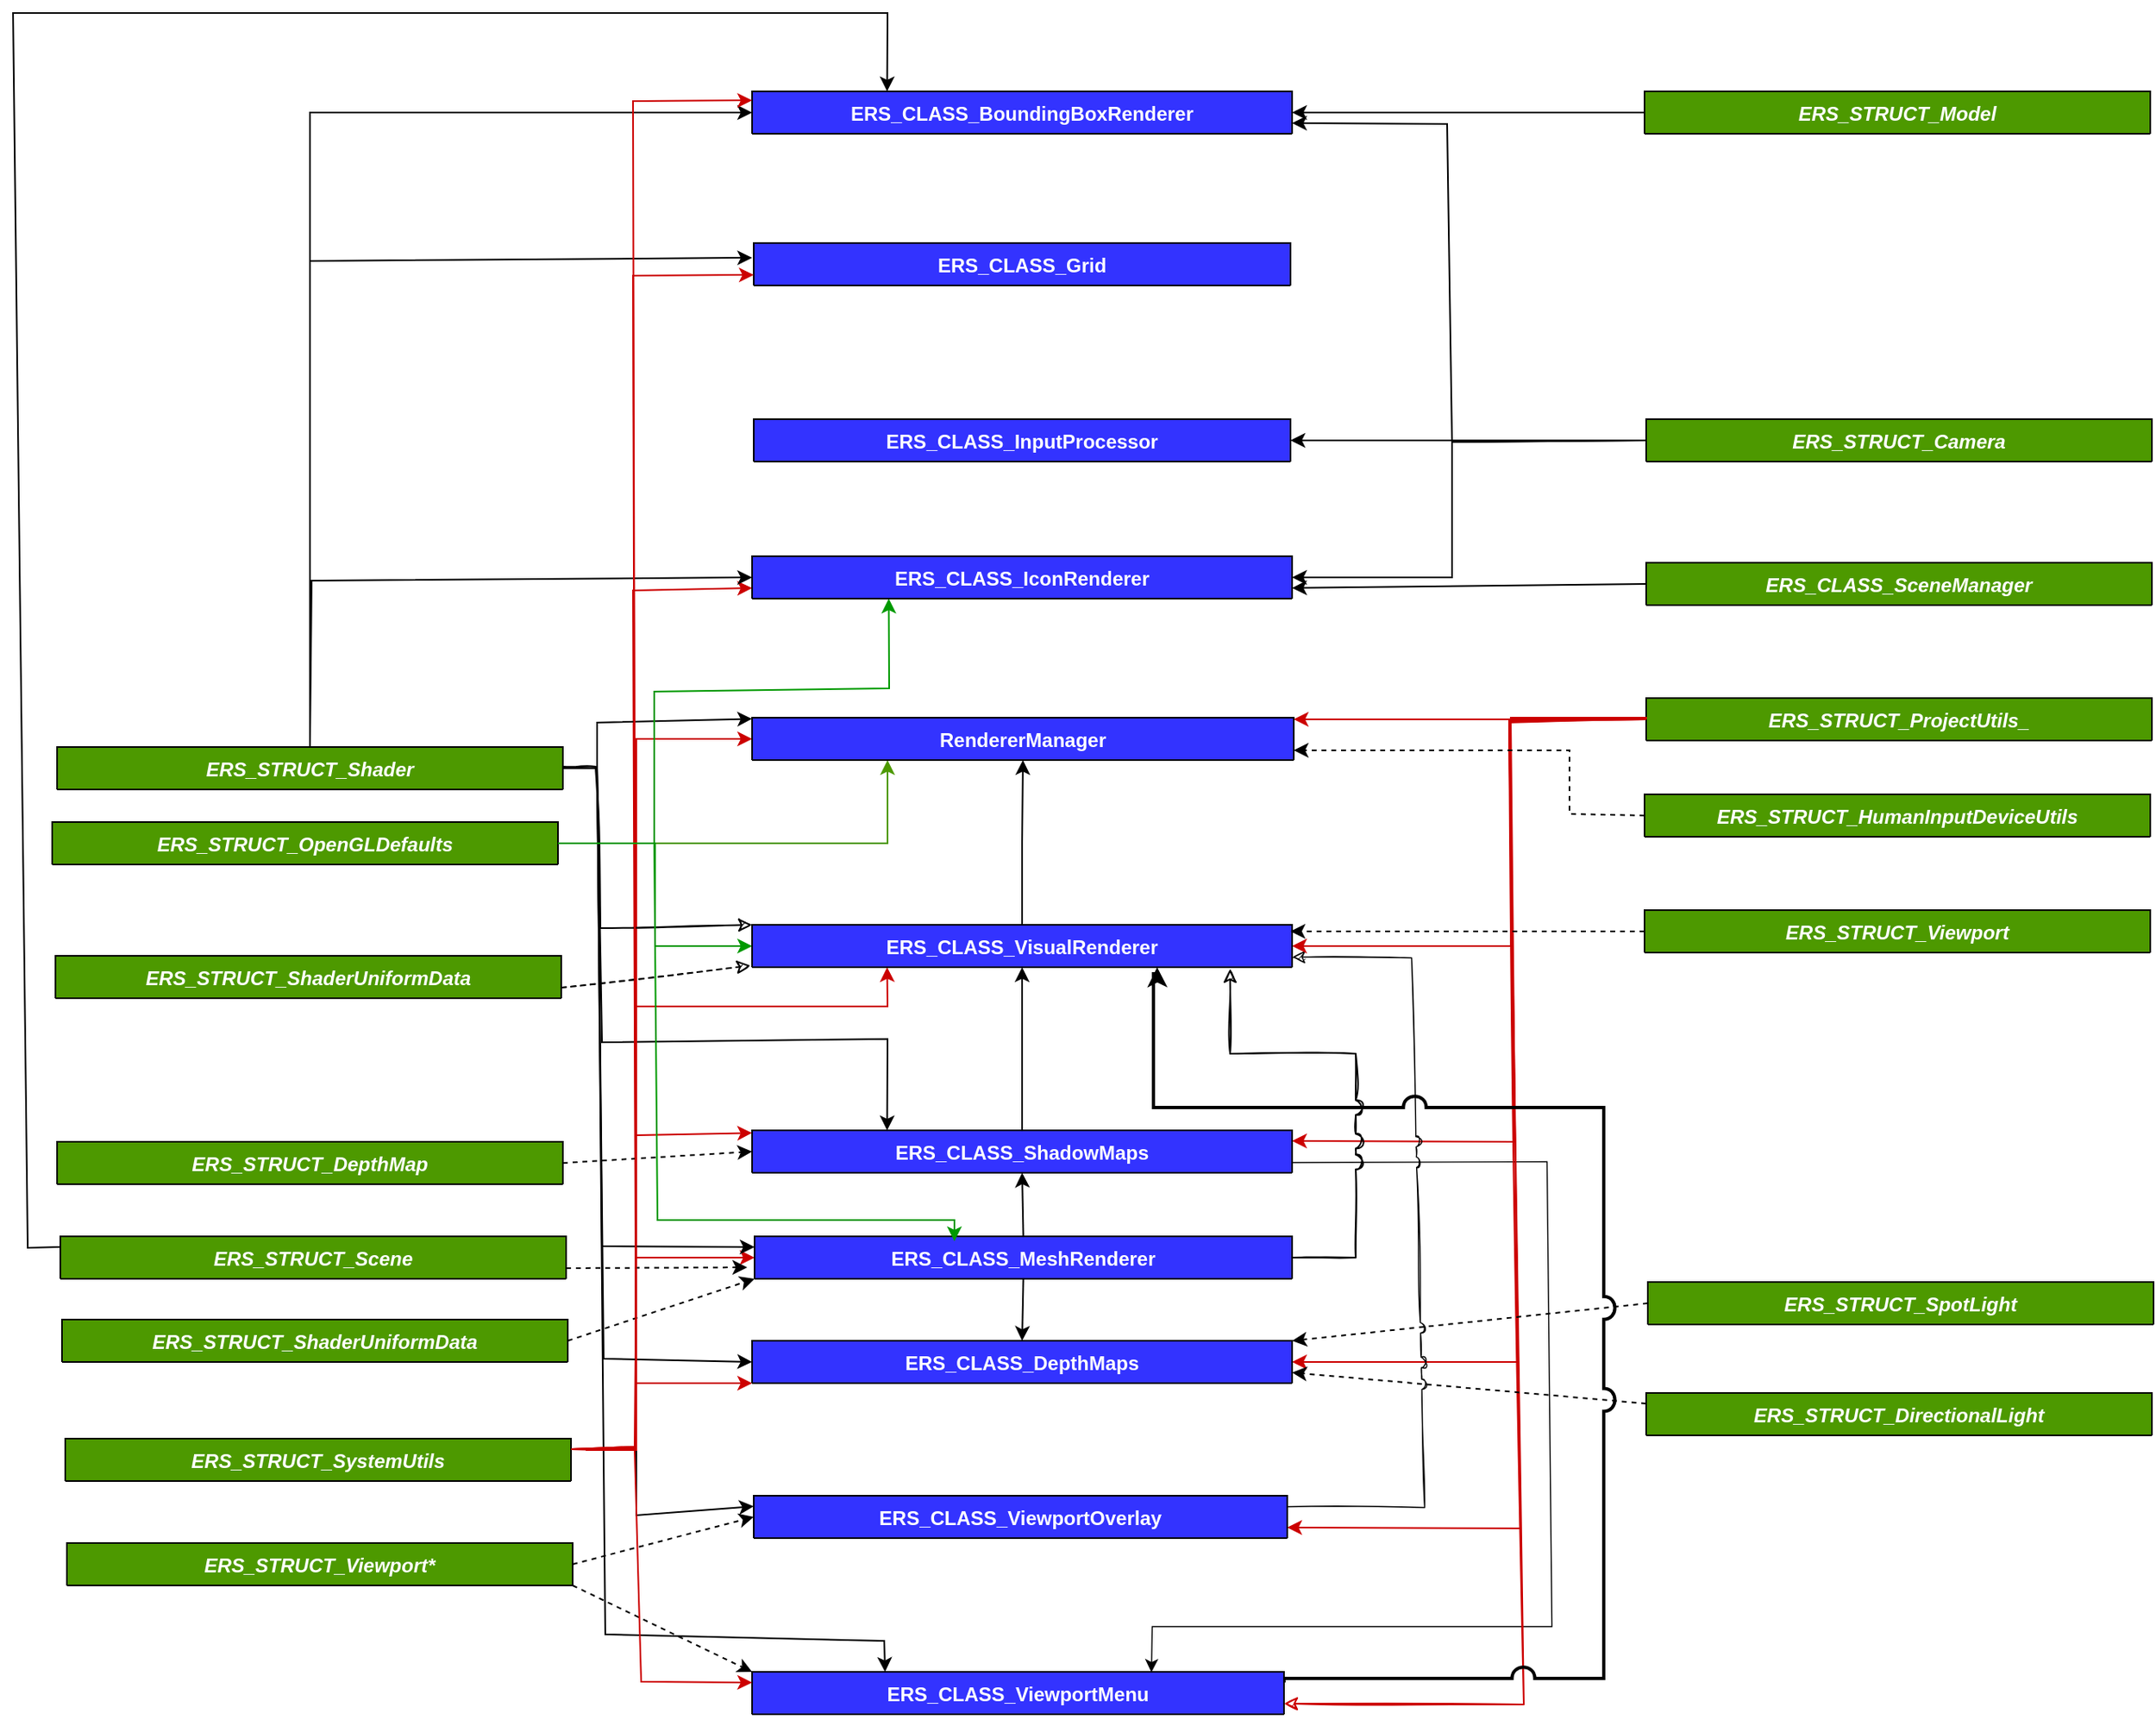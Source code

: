 <mxfile version="20.8.16" type="device" pages="2"><diagram id="C5RBs43oDa-KdzZeNtuy" name="Render_class_diagram"><mxGraphModel dx="3703" dy="3581" grid="1" gridSize="1" guides="1" tooltips="1" connect="1" arrows="1" fold="1" page="1" pageScale="1" pageWidth="827" pageHeight="1169" math="0" shadow="0"><root><mxCell id="WIyWlLk6GJQsqaUBKTNV-0"/><mxCell id="WIyWlLk6GJQsqaUBKTNV-1" parent="WIyWlLk6GJQsqaUBKTNV-0"/><mxCell id="U5fmR1MoLKgRW55naeuZ-77" style="edgeStyle=none;rounded=0;jumpStyle=arc;jumpSize=12;orthogonalLoop=1;jettySize=auto;html=1;exitX=1;exitY=1;exitDx=0;exitDy=0;entryX=0;entryY=0;entryDx=0;entryDy=0;dashed=1;" edge="1" parent="WIyWlLk6GJQsqaUBKTNV-1" source="U5fmR1MoLKgRW55naeuZ-69" target="U5fmR1MoLKgRW55naeuZ-13"><mxGeometry relative="1" as="geometry"><mxPoint x="-1162" y="-1298" as="targetPoint"/></mxGeometry></mxCell><mxCell id="U5fmR1MoLKgRW55naeuZ-55" style="edgeStyle=none;rounded=0;jumpStyle=arc;jumpSize=12;orthogonalLoop=1;jettySize=auto;html=1;entryX=0.25;entryY=0;entryDx=0;entryDy=0;" edge="1" parent="WIyWlLk6GJQsqaUBKTNV-1" target="U5fmR1MoLKgRW55naeuZ-9"><mxGeometry relative="1" as="geometry"><mxPoint x="-1298" y="-1857" as="sourcePoint"/><Array as="points"><mxPoint x="-1275" y="-1857"/><mxPoint x="-1272" y="-1689"/><mxPoint x="-1097" y="-1691"/></Array></mxGeometry></mxCell><mxCell id="U5fmR1MoLKgRW55naeuZ-75" style="edgeStyle=none;rounded=0;jumpStyle=none;jumpSize=12;orthogonalLoop=1;jettySize=auto;html=1;exitX=1;exitY=0.5;exitDx=0;exitDy=0;entryX=0.25;entryY=0;entryDx=0;entryDy=0;" edge="1" parent="WIyWlLk6GJQsqaUBKTNV-1" source="co-6TB5Vzcf5UnxPGZf6-68" target="U5fmR1MoLKgRW55naeuZ-13"><mxGeometry relative="1" as="geometry"><Array as="points"><mxPoint x="-1275" y="-1857"/><mxPoint x="-1270" y="-1326"/><mxPoint x="-1099" y="-1322"/></Array></mxGeometry></mxCell><mxCell id="U5fmR1MoLKgRW55naeuZ-89" style="edgeStyle=none;rounded=0;jumpStyle=arc;jumpSize=12;orthogonalLoop=1;jettySize=auto;html=1;exitX=0.5;exitY=0;exitDx=0;exitDy=0;" edge="1" parent="WIyWlLk6GJQsqaUBKTNV-1"><mxGeometry relative="1" as="geometry"><mxPoint x="-1451" y="-1872" as="sourcePoint"/><mxPoint x="-1180" y="-2170" as="targetPoint"/><Array as="points"><mxPoint x="-1451" y="-2168"/></Array></mxGeometry></mxCell><mxCell id="U5fmR1MoLKgRW55naeuZ-91" style="edgeStyle=none;rounded=0;jumpStyle=arc;jumpSize=12;orthogonalLoop=1;jettySize=auto;html=1;exitX=0.5;exitY=0;exitDx=0;exitDy=0;entryX=0;entryY=0.5;entryDx=0;entryDy=0;" edge="1" parent="WIyWlLk6GJQsqaUBKTNV-1" source="co-6TB5Vzcf5UnxPGZf6-68" target="co-6TB5Vzcf5UnxPGZf6-1"><mxGeometry relative="1" as="geometry"><Array as="points"><mxPoint x="-1451" y="-2169"/><mxPoint x="-1451" y="-2259"/></Array></mxGeometry></mxCell><mxCell id="U5fmR1MoLKgRW55naeuZ-67" style="edgeStyle=none;rounded=0;jumpStyle=none;jumpSize=12;orthogonalLoop=1;jettySize=auto;html=1;entryX=1;entryY=0.5;entryDx=0;entryDy=0;strokeColor=#CC0000;exitX=0;exitY=0.5;exitDx=0;exitDy=0;" edge="1" parent="WIyWlLk6GJQsqaUBKTNV-1" source="co-6TB5Vzcf5UnxPGZf6-66" target="co-6TB5Vzcf5UnxPGZf6-19"><mxGeometry relative="1" as="geometry"><mxPoint x="-663" y="-1888" as="sourcePoint"/><Array as="points"><mxPoint x="-715" y="-1888"/><mxPoint x="-711" y="-1493"/></Array></mxGeometry></mxCell><mxCell id="U5fmR1MoLKgRW55naeuZ-72" style="edgeStyle=none;rounded=0;jumpStyle=none;jumpSize=12;orthogonalLoop=1;jettySize=auto;html=1;exitX=0;exitY=0.5;exitDx=0;exitDy=0;entryX=1;entryY=0.75;entryDx=0;entryDy=0;strokeColor=#CC0000;" edge="1" parent="WIyWlLk6GJQsqaUBKTNV-1" source="co-6TB5Vzcf5UnxPGZf6-66" target="U5fmR1MoLKgRW55naeuZ-17"><mxGeometry relative="1" as="geometry"><Array as="points"><mxPoint x="-716" y="-1886"/><mxPoint x="-709" y="-1391"/></Array></mxGeometry></mxCell><mxCell id="U5fmR1MoLKgRW55naeuZ-78" style="edgeStyle=none;rounded=0;jumpStyle=arc;jumpSize=12;orthogonalLoop=1;jettySize=auto;html=1;exitX=1;exitY=0.75;exitDx=0;exitDy=0;entryX=0.75;entryY=0;entryDx=0;entryDy=0;strokeWidth=0.7;" edge="1" parent="WIyWlLk6GJQsqaUBKTNV-1" source="U5fmR1MoLKgRW55naeuZ-9" target="U5fmR1MoLKgRW55naeuZ-13"><mxGeometry relative="1" as="geometry"><mxPoint x="-746" y="-1616" as="sourcePoint"/><mxPoint x="-851" y="-1301" as="targetPoint"/><Array as="points"><mxPoint x="-693" y="-1616"/><mxPoint x="-690" y="-1331"/><mxPoint x="-935" y="-1331"/></Array></mxGeometry></mxCell><mxCell id="co-6TB5Vzcf5UnxPGZf6-1" value="ERS_CLASS_BoundingBoxRenderer" style="swimlane;fontStyle=1;align=center;verticalAlign=top;childLayout=stackLayout;horizontal=1;startSize=26;horizontalStack=0;resizeParent=1;resizeLast=0;collapsible=1;marginBottom=0;rounded=0;shadow=0;strokeWidth=1;fillColor=#3333FF;fontColor=#ffffff;" parent="WIyWlLk6GJQsqaUBKTNV-1" vertex="1" collapsed="1"><mxGeometry x="-1180" y="-2272" width="331" height="26" as="geometry"><mxRectangle x="-1133" y="-960" width="423" height="274" as="alternateBounds"/></mxGeometry></mxCell><mxCell id="co-6TB5Vzcf5UnxPGZf6-2" value="-SystemUtils_ : ERS_STRUCT_SystemUtils&#10;- BoundingBoxRendererShader_ : ERS_STRUCT_Shader*&#10;- BoundingBoxRendererModelArray_ :  glm::mat4   &#10;- BoundingBoxRendererVBO_ : unsigned int&#10;- BoundingBoxRendererVAO_: unsigned int&#10;- BoundingBoxRendererScale_: float&#10;- BoundingBoxDisplayMode_: int&#10;- DisableDepthTest_ : bool&#10;- DrawWireframe_ : bool&#10;&#10; " style="text;align=left;verticalAlign=top;spacingLeft=4;spacingRight=4;overflow=hidden;rotatable=0;points=[[0,0.5],[1,0.5]];portConstraint=eastwest;labelBackgroundColor=default;" parent="co-6TB5Vzcf5UnxPGZf6-1" vertex="1"><mxGeometry y="26" width="423" height="102" as="geometry"/></mxCell><mxCell id="co-6TB5Vzcf5UnxPGZf6-3" value="" style="line;html=1;strokeWidth=1;align=left;verticalAlign=middle;spacingTop=-1;spacingLeft=3;spacingRight=3;rotatable=0;labelPosition=right;points=[];portConstraint=eastwest;" parent="co-6TB5Vzcf5UnxPGZf6-1" vertex="1"><mxGeometry y="128" width="423" height="8" as="geometry"/></mxCell><mxCell id="co-6TB5Vzcf5UnxPGZf6-4" value="+ DrawAll(Camera: ERS_STRUCT_Camera* , &#10;Scene : ERS_STRUCT_Scene* ):void&#10;+ DrawModel(Camera : ERS_STRUCT_Camera* ,Model : &#10;ERS_STRUCT_Model* ,Color : glm::vec3 ): void&#10;+ SetDepthTest(DepthTestEnabled :bool ): void&#10;+ SetDrawMode(WireframeEnabled :bool ): void&#10;+ SetBoundingBoxDisplayMode(Mode  int): void&#10;+GetBoundingBoxDisplayMode(): int&#10;&#10;" style="text;align=left;verticalAlign=top;spacingLeft=4;spacingRight=4;overflow=hidden;rotatable=0;points=[[0,0.5],[1,0.5]];portConstraint=eastwest;labelBackgroundColor=#fefefe;" parent="co-6TB5Vzcf5UnxPGZf6-1" vertex="1"><mxGeometry y="136" width="423" height="121" as="geometry"/></mxCell><mxCell id="co-6TB5Vzcf5UnxPGZf6-100" style="edgeStyle=none;rounded=0;orthogonalLoop=1;jettySize=auto;html=1;exitX=1;exitY=0.25;exitDx=0;exitDy=0;entryX=0;entryY=0.5;entryDx=0;entryDy=0;fontColor=#ffffff;strokeColor=#CC0000;" parent="WIyWlLk6GJQsqaUBKTNV-1" source="co-6TB5Vzcf5UnxPGZf6-36" target="co-6TB5Vzcf5UnxPGZf6-27" edge="1"><mxGeometry relative="1" as="geometry"><Array as="points"><mxPoint x="-1251" y="-1440"/><mxPoint x="-1251" y="-1606"/><mxPoint x="-1251" y="-1875"/></Array><mxPoint x="-1164" y="-1515" as="targetPoint"/></mxGeometry></mxCell><mxCell id="co-6TB5Vzcf5UnxPGZf6-115" style="edgeStyle=none;rounded=0;orthogonalLoop=1;jettySize=auto;html=1;exitX=1;exitY=0.25;exitDx=0;exitDy=0;entryX=0.25;entryY=1;entryDx=0;entryDy=0;fontColor=#ffffff;strokeColor=#CC0000;" parent="WIyWlLk6GJQsqaUBKTNV-1" source="co-6TB5Vzcf5UnxPGZf6-36" target="U5fmR1MoLKgRW55naeuZ-21" edge="1"><mxGeometry relative="1" as="geometry"><Array as="points"><mxPoint x="-1251" y="-1441"/><mxPoint x="-1251" y="-1711"/><mxPoint x="-1097" y="-1711"/></Array><mxPoint x="-1161.039" y="-1644.718" as="targetPoint"/></mxGeometry></mxCell><mxCell id="co-6TB5Vzcf5UnxPGZf6-121" style="edgeStyle=none;rounded=0;jumpStyle=none;jumpSize=25;orthogonalLoop=1;jettySize=auto;html=1;exitX=1;exitY=0.25;exitDx=0;exitDy=0;entryX=0;entryY=0.061;entryDx=0;entryDy=0;entryPerimeter=0;fontColor=#ffffff;strokeColor=#CC0000;" parent="WIyWlLk6GJQsqaUBKTNV-1" source="co-6TB5Vzcf5UnxPGZf6-36" edge="1" target="U5fmR1MoLKgRW55naeuZ-9"><mxGeometry relative="1" as="geometry"><mxPoint x="-1162.55" y="-1516.14" as="targetPoint"/><Array as="points"><mxPoint x="-1251" y="-1439"/><mxPoint x="-1251" y="-1516"/><mxPoint x="-1251" y="-1632"/></Array></mxGeometry></mxCell><mxCell id="U5fmR1MoLKgRW55naeuZ-57" style="edgeStyle=none;rounded=0;jumpStyle=none;jumpSize=12;orthogonalLoop=1;jettySize=auto;html=1;exitX=1;exitY=0.25;exitDx=0;exitDy=0;entryX=0;entryY=0.5;entryDx=0;entryDy=0;strokeColor=#CC0000;" edge="1" parent="WIyWlLk6GJQsqaUBKTNV-1" source="co-6TB5Vzcf5UnxPGZf6-36" target="U5fmR1MoLKgRW55naeuZ-4"><mxGeometry relative="1" as="geometry"><Array as="points"><mxPoint x="-1252" y="-1441"/><mxPoint x="-1251" y="-1557"/></Array></mxGeometry></mxCell><mxCell id="U5fmR1MoLKgRW55naeuZ-66" style="edgeStyle=none;rounded=0;jumpStyle=none;jumpSize=12;orthogonalLoop=1;jettySize=auto;html=1;exitX=1;exitY=0.25;exitDx=0;exitDy=0;entryX=0;entryY=1;entryDx=0;entryDy=0;strokeColor=#CC0000;" edge="1" parent="WIyWlLk6GJQsqaUBKTNV-1" source="co-6TB5Vzcf5UnxPGZf6-36" target="co-6TB5Vzcf5UnxPGZf6-19"><mxGeometry relative="1" as="geometry"><mxPoint x="-1281" y="-1441.5" as="sourcePoint"/><mxPoint x="-1164" y="-1488.5" as="targetPoint"/><Array as="points"><mxPoint x="-1251" y="-1441"/><mxPoint x="-1251" y="-1480"/></Array></mxGeometry></mxCell><mxCell id="U5fmR1MoLKgRW55naeuZ-82" style="edgeStyle=none;rounded=0;jumpStyle=none;jumpSize=12;orthogonalLoop=1;jettySize=auto;html=1;exitX=1;exitY=0.25;exitDx=0;exitDy=0;entryX=0;entryY=0.75;entryDx=0;entryDy=0;strokeColor=#CC0000;" edge="1" parent="WIyWlLk6GJQsqaUBKTNV-1" source="co-6TB5Vzcf5UnxPGZf6-36" target="co-6TB5Vzcf5UnxPGZf6-14"><mxGeometry relative="1" as="geometry"><mxPoint x="-1207" y="-1967" as="targetPoint"/><Array as="points"><mxPoint x="-1251" y="-1439"/><mxPoint x="-1253" y="-1966"/></Array></mxGeometry></mxCell><mxCell id="co-6TB5Vzcf5UnxPGZf6-36" value="ERS_STRUCT_SystemUtils" style="swimlane;fontStyle=3;align=center;verticalAlign=top;childLayout=stackLayout;horizontal=1;startSize=26;horizontalStack=0;resizeParent=1;resizeLast=0;collapsible=1;marginBottom=0;rounded=0;shadow=0;strokeWidth=1;fillColor=#4D9900;fontColor=#ffffff;" parent="WIyWlLk6GJQsqaUBKTNV-1" vertex="1" collapsed="1"><mxGeometry x="-1601" y="-1446" width="310" height="26" as="geometry"><mxRectangle x="280" y="10" width="310" height="40" as="alternateBounds"/></mxGeometry></mxCell><mxCell id="co-6TB5Vzcf5UnxPGZf6-38" value="" style="line;html=1;strokeWidth=1;align=left;verticalAlign=middle;spacingTop=-1;spacingLeft=3;spacingRight=3;rotatable=0;labelPosition=right;points=[];portConstraint=eastwest;" parent="co-6TB5Vzcf5UnxPGZf6-36" vertex="1"><mxGeometry y="26" width="310" height="8" as="geometry"/></mxCell><mxCell id="U5fmR1MoLKgRW55naeuZ-96" style="edgeStyle=none;rounded=0;jumpStyle=arc;jumpSize=12;orthogonalLoop=1;jettySize=auto;html=1;exitX=0;exitY=0.5;exitDx=0;exitDy=0;entryX=1;entryY=0.5;entryDx=0;entryDy=0;" edge="1" parent="WIyWlLk6GJQsqaUBKTNV-1" source="co-6TB5Vzcf5UnxPGZf6-64" target="co-6TB5Vzcf5UnxPGZf6-1"><mxGeometry relative="1" as="geometry"/></mxCell><mxCell id="co-6TB5Vzcf5UnxPGZf6-64" value="ERS_STRUCT_Model" style="swimlane;fontStyle=3;align=center;verticalAlign=top;childLayout=stackLayout;horizontal=1;startSize=26;horizontalStack=0;resizeParent=1;resizeLast=0;collapsible=1;marginBottom=0;rounded=0;shadow=0;strokeWidth=1;fillColor=#4D9900;fontColor=#ffffff;" parent="WIyWlLk6GJQsqaUBKTNV-1" vertex="1" collapsed="1"><mxGeometry x="-633" y="-2272" width="310" height="26" as="geometry"><mxRectangle x="280" y="10" width="310" height="40" as="alternateBounds"/></mxGeometry></mxCell><mxCell id="co-6TB5Vzcf5UnxPGZf6-65" value="" style="line;html=1;strokeWidth=1;align=left;verticalAlign=middle;spacingTop=-1;spacingLeft=3;spacingRight=3;rotatable=0;labelPosition=right;points=[];portConstraint=eastwest;" parent="co-6TB5Vzcf5UnxPGZf6-64" vertex="1"><mxGeometry y="26" width="310" height="8" as="geometry"/></mxCell><mxCell id="U5fmR1MoLKgRW55naeuZ-49" style="edgeStyle=none;rounded=0;jumpStyle=none;jumpSize=12;orthogonalLoop=1;jettySize=auto;html=1;entryX=1;entryY=0.25;entryDx=0;entryDy=0;strokeColor=#CC0000;exitX=0;exitY=0.5;exitDx=0;exitDy=0;" edge="1" parent="WIyWlLk6GJQsqaUBKTNV-1" source="co-6TB5Vzcf5UnxPGZf6-66" target="U5fmR1MoLKgRW55naeuZ-9"><mxGeometry relative="1" as="geometry"><mxPoint x="-663" y="-1886" as="sourcePoint"/><mxPoint x="-747" y="-1632" as="targetPoint"/><Array as="points"><mxPoint x="-716" y="-1886"/><mxPoint x="-713" y="-1628"/></Array></mxGeometry></mxCell><mxCell id="U5fmR1MoLKgRW55naeuZ-106" style="edgeStyle=none;rounded=0;sketch=1;jumpStyle=none;jumpSize=7;orthogonalLoop=1;jettySize=auto;html=1;exitX=0;exitY=0.5;exitDx=0;exitDy=0;entryX=1;entryY=0.75;entryDx=0;entryDy=0;strokeColor=#CC0000;strokeWidth=1;" edge="1" parent="WIyWlLk6GJQsqaUBKTNV-1" source="co-6TB5Vzcf5UnxPGZf6-66" target="U5fmR1MoLKgRW55naeuZ-13"><mxGeometry relative="1" as="geometry"><Array as="points"><mxPoint x="-716" y="-1885"/><mxPoint x="-707" y="-1283"/></Array></mxGeometry></mxCell><mxCell id="co-6TB5Vzcf5UnxPGZf6-66" value="ERS_STRUCT_ProjectUtils_" style="swimlane;fontStyle=3;align=center;verticalAlign=top;childLayout=stackLayout;horizontal=1;startSize=26;horizontalStack=0;resizeParent=1;resizeLast=0;collapsible=1;marginBottom=0;rounded=0;shadow=0;strokeWidth=1;fillColor=#4D9900;fontColor=#ffffff;" parent="WIyWlLk6GJQsqaUBKTNV-1" vertex="1" collapsed="1"><mxGeometry x="-632" y="-1900" width="310" height="26" as="geometry"><mxRectangle x="280" y="10" width="310" height="40" as="alternateBounds"/></mxGeometry></mxCell><mxCell id="co-6TB5Vzcf5UnxPGZf6-67" value="" style="line;html=1;strokeWidth=1;align=left;verticalAlign=middle;spacingTop=-1;spacingLeft=3;spacingRight=3;rotatable=0;labelPosition=right;points=[];portConstraint=eastwest;" parent="co-6TB5Vzcf5UnxPGZf6-66" vertex="1"><mxGeometry y="26" width="310" height="8" as="geometry"/></mxCell><mxCell id="co-6TB5Vzcf5UnxPGZf6-204" style="edgeStyle=none;rounded=0;jumpStyle=none;jumpSize=12;orthogonalLoop=1;jettySize=auto;html=1;exitX=1;exitY=0.5;exitDx=0;exitDy=0;entryX=0;entryY=0.027;entryDx=0;entryDy=0;entryPerimeter=0;" parent="WIyWlLk6GJQsqaUBKTNV-1" source="co-6TB5Vzcf5UnxPGZf6-68" target="co-6TB5Vzcf5UnxPGZf6-27" edge="1"><mxGeometry relative="1" as="geometry"><Array as="points"><mxPoint x="-1275" y="-1857"/><mxPoint x="-1275" y="-1885"/></Array></mxGeometry></mxCell><mxCell id="U5fmR1MoLKgRW55naeuZ-56" style="edgeStyle=none;rounded=0;jumpStyle=none;jumpSize=12;orthogonalLoop=1;jettySize=auto;html=1;entryX=0;entryY=0.25;entryDx=0;entryDy=0;" edge="1" parent="WIyWlLk6GJQsqaUBKTNV-1" target="U5fmR1MoLKgRW55naeuZ-4"><mxGeometry relative="1" as="geometry"><mxPoint x="-1297" y="-1857" as="sourcePoint"/><mxPoint x="-1161" y="-1562" as="targetPoint"/><Array as="points"><mxPoint x="-1275" y="-1857"/><mxPoint x="-1272" y="-1564"/></Array></mxGeometry></mxCell><mxCell id="U5fmR1MoLKgRW55naeuZ-68" style="edgeStyle=none;rounded=0;jumpStyle=none;jumpSize=12;orthogonalLoop=1;jettySize=auto;html=1;exitX=1;exitY=0.5;exitDx=0;exitDy=0;entryX=0;entryY=0.5;entryDx=0;entryDy=0;" edge="1" parent="WIyWlLk6GJQsqaUBKTNV-1" source="co-6TB5Vzcf5UnxPGZf6-68" target="co-6TB5Vzcf5UnxPGZf6-19"><mxGeometry relative="1" as="geometry"><Array as="points"><mxPoint x="-1275" y="-1857"/><mxPoint x="-1271" y="-1495"/></Array></mxGeometry></mxCell><mxCell id="U5fmR1MoLKgRW55naeuZ-80" style="edgeStyle=none;rounded=0;jumpStyle=arc;jumpSize=12;orthogonalLoop=1;jettySize=auto;html=1;entryX=0;entryY=0.5;entryDx=0;entryDy=0;exitX=0.5;exitY=0;exitDx=0;exitDy=0;" edge="1" parent="WIyWlLk6GJQsqaUBKTNV-1" source="co-6TB5Vzcf5UnxPGZf6-68" target="co-6TB5Vzcf5UnxPGZf6-14"><mxGeometry relative="1" as="geometry"><mxPoint x="-1450" y="-1872" as="sourcePoint"/><mxPoint x="-1207" y="-1974.0" as="targetPoint"/><Array as="points"><mxPoint x="-1450" y="-1972"/></Array></mxGeometry></mxCell><mxCell id="U5fmR1MoLKgRW55naeuZ-107" style="edgeStyle=none;rounded=0;sketch=1;jumpStyle=none;jumpSize=7;orthogonalLoop=1;jettySize=auto;html=1;exitX=1;exitY=0.5;exitDx=0;exitDy=0;entryX=0;entryY=0;entryDx=0;entryDy=0;strokeColor=#000000;strokeWidth=1;" edge="1" parent="WIyWlLk6GJQsqaUBKTNV-1" target="U5fmR1MoLKgRW55naeuZ-21"><mxGeometry relative="1" as="geometry"><mxPoint x="-1296" y="-1858" as="sourcePoint"/><mxPoint x="-1180" y="-1755.5" as="targetPoint"/><Array as="points"><mxPoint x="-1276" y="-1858"/><mxPoint x="-1273" y="-1759"/></Array></mxGeometry></mxCell><mxCell id="co-6TB5Vzcf5UnxPGZf6-68" value="ERS_STRUCT_Shader" style="swimlane;fontStyle=3;align=center;verticalAlign=top;childLayout=stackLayout;horizontal=1;startSize=26;horizontalStack=0;resizeParent=1;resizeLast=0;collapsible=1;marginBottom=0;rounded=0;shadow=0;strokeWidth=1;fillColor=#4D9900;fontColor=#ffffff;" parent="WIyWlLk6GJQsqaUBKTNV-1" vertex="1" collapsed="1"><mxGeometry x="-1606" y="-1870" width="310" height="26" as="geometry"><mxRectangle x="280" y="10" width="310" height="40" as="alternateBounds"/></mxGeometry></mxCell><mxCell id="co-6TB5Vzcf5UnxPGZf6-69" value="" style="line;html=1;strokeWidth=1;align=left;verticalAlign=middle;spacingTop=-1;spacingLeft=3;spacingRight=3;rotatable=0;labelPosition=right;points=[];portConstraint=eastwest;" parent="co-6TB5Vzcf5UnxPGZf6-68" vertex="1"><mxGeometry y="26" width="310" height="8" as="geometry"/></mxCell><mxCell id="co-6TB5Vzcf5UnxPGZf6-86" style="edgeStyle=none;rounded=0;orthogonalLoop=1;jettySize=auto;html=1;exitX=0;exitY=0.5;exitDx=0;exitDy=0;fontColor=#ffffff;entryX=1;entryY=0;entryDx=0;entryDy=0;strokeColor=#CC0000;" parent="WIyWlLk6GJQsqaUBKTNV-1" source="co-6TB5Vzcf5UnxPGZf6-66" edge="1"><mxGeometry relative="1" as="geometry"><mxPoint x="-663.0" y="-1887.0" as="sourcePoint"/><mxPoint x="-848.0" y="-1887.0" as="targetPoint"/></mxGeometry></mxCell><mxCell id="co-6TB5Vzcf5UnxPGZf6-117" style="edgeStyle=none;rounded=0;orthogonalLoop=1;jettySize=auto;html=1;exitX=0;exitY=0.5;exitDx=0;exitDy=0;exitPerimeter=0;fontColor=#ffffff;entryX=0;entryY=0.25;entryDx=0;entryDy=0;" parent="WIyWlLk6GJQsqaUBKTNV-1" edge="1" target="U5fmR1MoLKgRW55naeuZ-17"><mxGeometry relative="1" as="geometry"><mxPoint x="-1064" y="-1364" as="targetPoint"/><mxPoint x="-1251" y="-1441" as="sourcePoint"/><Array as="points"><mxPoint x="-1251" y="-1399"/></Array></mxGeometry></mxCell><mxCell id="U5fmR1MoLKgRW55naeuZ-83" style="edgeStyle=none;rounded=0;jumpStyle=arc;jumpSize=12;orthogonalLoop=1;jettySize=auto;html=1;exitX=0;exitY=0.5;exitDx=0;exitDy=0;entryX=1;entryY=0.5;entryDx=0;entryDy=0;" edge="1" parent="WIyWlLk6GJQsqaUBKTNV-1" source="co-6TB5Vzcf5UnxPGZf6-62" target="co-6TB5Vzcf5UnxPGZf6-14"><mxGeometry relative="1" as="geometry"><Array as="points"><mxPoint x="-751" y="-2057"/><mxPoint x="-751" y="-1974"/></Array></mxGeometry></mxCell><mxCell id="U5fmR1MoLKgRW55naeuZ-88" style="edgeStyle=none;rounded=0;jumpStyle=none;jumpSize=12;orthogonalLoop=1;jettySize=auto;html=1;entryX=1;entryY=0.5;entryDx=0;entryDy=0;exitX=0;exitY=0.5;exitDx=0;exitDy=0;" edge="1" parent="WIyWlLk6GJQsqaUBKTNV-1" source="co-6TB5Vzcf5UnxPGZf6-62" target="co-6TB5Vzcf5UnxPGZf6-9"><mxGeometry relative="1" as="geometry"><mxPoint x="-706" y="-2055" as="sourcePoint"/><mxPoint x="-791" y="-2058.5" as="targetPoint"/></mxGeometry></mxCell><mxCell id="U5fmR1MoLKgRW55naeuZ-94" style="edgeStyle=none;rounded=0;jumpStyle=arc;jumpSize=12;orthogonalLoop=1;jettySize=auto;html=1;entryX=1;entryY=0.75;entryDx=0;entryDy=0;exitX=0;exitY=0.5;exitDx=0;exitDy=0;" edge="1" parent="WIyWlLk6GJQsqaUBKTNV-1" source="co-6TB5Vzcf5UnxPGZf6-62" target="co-6TB5Vzcf5UnxPGZf6-1"><mxGeometry relative="1" as="geometry"><mxPoint x="-749" y="-2045" as="sourcePoint"/><Array as="points"><mxPoint x="-751" y="-2057"/><mxPoint x="-754" y="-2252"/></Array></mxGeometry></mxCell><mxCell id="co-6TB5Vzcf5UnxPGZf6-62" value="ERS_STRUCT_Camera" style="swimlane;fontStyle=3;align=center;verticalAlign=top;childLayout=stackLayout;horizontal=1;startSize=26;horizontalStack=0;resizeParent=1;resizeLast=0;collapsible=1;marginBottom=0;rounded=0;shadow=0;strokeWidth=1;fillColor=#4D9900;fontColor=#ffffff;" parent="WIyWlLk6GJQsqaUBKTNV-1" vertex="1" collapsed="1"><mxGeometry x="-632" y="-2071" width="310" height="26" as="geometry"><mxRectangle x="280" y="10" width="310" height="40" as="alternateBounds"/></mxGeometry></mxCell><mxCell id="co-6TB5Vzcf5UnxPGZf6-63" value="" style="line;html=1;strokeWidth=1;align=left;verticalAlign=middle;spacingTop=-1;spacingLeft=3;spacingRight=3;rotatable=0;labelPosition=right;points=[];portConstraint=eastwest;" parent="co-6TB5Vzcf5UnxPGZf6-62" vertex="1"><mxGeometry y="26" width="310" height="8" as="geometry"/></mxCell><mxCell id="co-6TB5Vzcf5UnxPGZf6-70" value="ShaderProgram_ERS_STRUCT_Shader" style="text;whiteSpace=wrap;html=1;fontColor=#ffffff;" parent="co-6TB5Vzcf5UnxPGZf6-62" vertex="1"><mxGeometry x="75" y="-1" width="250" height="40" as="geometry"/></mxCell><mxCell id="co-6TB5Vzcf5UnxPGZf6-125" style="edgeStyle=none;rounded=0;jumpStyle=none;jumpSize=15;orthogonalLoop=1;jettySize=auto;html=1;exitX=0;exitY=0.25;exitDx=0;exitDy=0;fontColor=#ffffff;entryX=1;entryY=0.75;entryDx=0;entryDy=0;dashed=1;" parent="WIyWlLk6GJQsqaUBKTNV-1" source="co-6TB5Vzcf5UnxPGZf6-123" edge="1" target="co-6TB5Vzcf5UnxPGZf6-19"><mxGeometry relative="1" as="geometry"><mxPoint x="-741" y="-1481" as="targetPoint"/></mxGeometry></mxCell><mxCell id="co-6TB5Vzcf5UnxPGZf6-123" value="ERS_STRUCT_DirectionalLight" style="swimlane;fontStyle=3;align=center;verticalAlign=top;childLayout=stackLayout;horizontal=1;startSize=26;horizontalStack=0;resizeParent=1;resizeLast=0;collapsible=1;marginBottom=0;rounded=0;shadow=0;strokeWidth=1;fillColor=#4D9900;fontColor=#ffffff;" parent="WIyWlLk6GJQsqaUBKTNV-1" vertex="1" collapsed="1"><mxGeometry x="-632" y="-1474" width="310" height="26" as="geometry"><mxRectangle x="280" y="10" width="310" height="40" as="alternateBounds"/></mxGeometry></mxCell><mxCell id="co-6TB5Vzcf5UnxPGZf6-124" value="" style="line;html=1;strokeWidth=1;align=left;verticalAlign=middle;spacingTop=-1;spacingLeft=3;spacingRight=3;rotatable=0;labelPosition=right;points=[];portConstraint=eastwest;" parent="co-6TB5Vzcf5UnxPGZf6-123" vertex="1"><mxGeometry y="26" width="310" height="8" as="geometry"/></mxCell><mxCell id="co-6TB5Vzcf5UnxPGZf6-133" style="edgeStyle=none;rounded=0;jumpStyle=none;jumpSize=15;orthogonalLoop=1;jettySize=auto;html=1;exitX=0;exitY=0.5;exitDx=0;exitDy=0;fontColor=#ffffff;entryX=1;entryY=0;entryDx=0;entryDy=0;dashed=1;" parent="WIyWlLk6GJQsqaUBKTNV-1" source="co-6TB5Vzcf5UnxPGZf6-126" edge="1" target="co-6TB5Vzcf5UnxPGZf6-19"><mxGeometry relative="1" as="geometry"><mxPoint x="-741" y="-1466" as="targetPoint"/></mxGeometry></mxCell><mxCell id="co-6TB5Vzcf5UnxPGZf6-126" value="ERS_STRUCT_SpotLight" style="swimlane;fontStyle=3;align=center;verticalAlign=top;childLayout=stackLayout;horizontal=1;startSize=26;horizontalStack=0;resizeParent=1;resizeLast=0;collapsible=1;marginBottom=0;rounded=0;shadow=0;strokeWidth=1;fillColor=#4D9900;fontColor=#ffffff;" parent="WIyWlLk6GJQsqaUBKTNV-1" vertex="1" collapsed="1"><mxGeometry x="-631" y="-1542" width="310" height="26" as="geometry"><mxRectangle x="280" y="10" width="310" height="40" as="alternateBounds"/></mxGeometry></mxCell><mxCell id="co-6TB5Vzcf5UnxPGZf6-127" value="" style="line;html=1;strokeWidth=1;align=left;verticalAlign=middle;spacingTop=-1;spacingLeft=3;spacingRight=3;rotatable=0;labelPosition=right;points=[];portConstraint=eastwest;" parent="co-6TB5Vzcf5UnxPGZf6-126" vertex="1"><mxGeometry y="26" width="310" height="8" as="geometry"/></mxCell><mxCell id="co-6TB5Vzcf5UnxPGZf6-203" style="edgeStyle=none;rounded=0;jumpStyle=none;jumpSize=12;orthogonalLoop=1;jettySize=auto;html=1;exitX=1;exitY=0.5;exitDx=0;exitDy=0;entryX=0.25;entryY=1;entryDx=0;entryDy=0;strokeWidth=1;strokeColor=#4D9900;" parent="WIyWlLk6GJQsqaUBKTNV-1" edge="1" target="co-6TB5Vzcf5UnxPGZf6-27"><mxGeometry relative="1" as="geometry"><mxPoint x="-1300" y="-1811" as="sourcePoint"/><mxPoint x="-1163.06" y="-1810.966" as="targetPoint"/><Array as="points"><mxPoint x="-1233" y="-1811"/><mxPoint x="-1097" y="-1811"/></Array></mxGeometry></mxCell><mxCell id="U5fmR1MoLKgRW55naeuZ-81" style="edgeStyle=none;rounded=0;jumpStyle=none;jumpSize=12;orthogonalLoop=1;jettySize=auto;html=1;exitX=1;exitY=0.5;exitDx=0;exitDy=0;entryX=0.25;entryY=1;entryDx=0;entryDy=0;strokeWidth=1;strokeColor=#009900;" edge="1" parent="WIyWlLk6GJQsqaUBKTNV-1"><mxGeometry relative="1" as="geometry"><mxPoint x="-1298" y="-1811" as="sourcePoint"/><mxPoint x="-1096.25" y="-1961.0" as="targetPoint"/><Array as="points"><mxPoint x="-1240" y="-1811"/><mxPoint x="-1240" y="-1904"/><mxPoint x="-1096" y="-1906"/></Array></mxGeometry></mxCell><mxCell id="co-6TB5Vzcf5UnxPGZf6-201" value="ERS_STRUCT_OpenGLDefaults" style="swimlane;fontStyle=3;align=center;verticalAlign=top;childLayout=stackLayout;horizontal=1;startSize=26;horizontalStack=0;resizeParent=1;resizeLast=0;collapsible=1;marginBottom=0;rounded=0;shadow=0;strokeWidth=1;fillColor=#4D9900;fontColor=#ffffff;" parent="WIyWlLk6GJQsqaUBKTNV-1" vertex="1" collapsed="1"><mxGeometry x="-1609" y="-1824" width="310" height="26" as="geometry"><mxRectangle x="280" y="10" width="310" height="40" as="alternateBounds"/></mxGeometry></mxCell><mxCell id="co-6TB5Vzcf5UnxPGZf6-202" value="" style="line;html=1;strokeWidth=1;align=left;verticalAlign=middle;spacingTop=-1;spacingLeft=3;spacingRight=3;rotatable=0;labelPosition=right;points=[];portConstraint=eastwest;" parent="co-6TB5Vzcf5UnxPGZf6-201" vertex="1"><mxGeometry y="26" width="310" height="8" as="geometry"/></mxCell><mxCell id="U5fmR1MoLKgRW55naeuZ-29" style="edgeStyle=orthogonalEdgeStyle;rounded=0;orthogonalLoop=1;jettySize=auto;html=1;exitX=0.5;exitY=0;exitDx=0;exitDy=0;entryX=0.5;entryY=1;entryDx=0;entryDy=0;" edge="1" parent="WIyWlLk6GJQsqaUBKTNV-1" source="U5fmR1MoLKgRW55naeuZ-21" target="co-6TB5Vzcf5UnxPGZf6-27"><mxGeometry relative="1" as="geometry"/></mxCell><mxCell id="U5fmR1MoLKgRW55naeuZ-102" style="edgeStyle=none;rounded=0;sketch=1;jumpStyle=arc;jumpSize=7;orthogonalLoop=1;jettySize=auto;html=1;exitX=1;exitY=0.25;exitDx=0;exitDy=0;entryX=1;entryY=0.75;entryDx=0;entryDy=0;strokeColor=#000000;strokeWidth=0.7;" edge="1" parent="WIyWlLk6GJQsqaUBKTNV-1" source="U5fmR1MoLKgRW55naeuZ-17" target="U5fmR1MoLKgRW55naeuZ-21"><mxGeometry relative="1" as="geometry"><Array as="points"><mxPoint x="-768" y="-1404"/><mxPoint x="-776" y="-1741"/></Array></mxGeometry></mxCell><mxCell id="U5fmR1MoLKgRW55naeuZ-17" value="ERS_CLASS_ViewportOverlay" style="swimlane;fontStyle=1;align=center;verticalAlign=top;childLayout=stackLayout;horizontal=1;startSize=26;horizontalStack=0;resizeParent=1;resizeLast=0;collapsible=1;marginBottom=0;rounded=0;shadow=0;strokeWidth=1;fillColor=#3333FF;fontColor=#ffffff;" vertex="1" collapsed="1" parent="WIyWlLk6GJQsqaUBKTNV-1"><mxGeometry x="-1179" y="-1411" width="327" height="26" as="geometry"><mxRectangle x="-1124" y="-790" width="420" height="124" as="alternateBounds"/></mxGeometry></mxCell><mxCell id="U5fmR1MoLKgRW55naeuZ-18" value="-SystemUtils_ : ERS_STRUCT_SystemUtils &#10;- ProjectUtils_ : ERS_STRUCT_ProjectUtils*&#10;" style="text;align=left;verticalAlign=top;spacingLeft=4;spacingRight=4;overflow=hidden;rotatable=0;points=[[0,0.5],[1,0.5]];portConstraint=eastwest;labelBackgroundColor=default;" vertex="1" parent="U5fmR1MoLKgRW55naeuZ-17"><mxGeometry y="26" width="420" height="42" as="geometry"/></mxCell><mxCell id="U5fmR1MoLKgRW55naeuZ-19" value="" style="line;html=1;strokeWidth=1;align=left;verticalAlign=middle;spacingTop=-1;spacingLeft=3;spacingRight=3;rotatable=0;labelPosition=right;points=[];portConstraint=eastwest;" vertex="1" parent="U5fmR1MoLKgRW55naeuZ-17"><mxGeometry y="68" width="420" height="8" as="geometry"/></mxCell><mxCell id="U5fmR1MoLKgRW55naeuZ-20" value="+  DrawOverlay(ERS_STRUCT_Viewport* Viewport) : void " style="text;align=left;verticalAlign=top;spacingLeft=4;spacingRight=4;overflow=hidden;rotatable=0;points=[[0,0.5],[1,0.5]];portConstraint=eastwest;labelBackgroundColor=default;" vertex="1" parent="U5fmR1MoLKgRW55naeuZ-17"><mxGeometry y="76" width="420" height="22" as="geometry"/></mxCell><mxCell id="U5fmR1MoLKgRW55naeuZ-44" style="edgeStyle=orthogonalEdgeStyle;rounded=0;jumpStyle=arc;jumpSize=12;orthogonalLoop=1;jettySize=auto;html=1;exitX=1;exitY=0.25;exitDx=0;exitDy=0;strokeWidth=2;entryX=0.75;entryY=1;entryDx=0;entryDy=0;" edge="1" parent="WIyWlLk6GJQsqaUBKTNV-1" source="U5fmR1MoLKgRW55naeuZ-13" target="U5fmR1MoLKgRW55naeuZ-21"><mxGeometry relative="1" as="geometry"><mxPoint x="-934" y="-1730" as="targetPoint"/><Array as="points"><mxPoint x="-854" y="-1299"/><mxPoint x="-658" y="-1299"/><mxPoint x="-658" y="-1649"/><mxPoint x="-934" y="-1649"/><mxPoint x="-934" y="-1731"/><mxPoint x="-932" y="-1731"/></Array></mxGeometry></mxCell><mxCell id="U5fmR1MoLKgRW55naeuZ-13" value=" ERS_CLASS_ViewportMenu" style="swimlane;fontStyle=1;align=center;verticalAlign=top;childLayout=stackLayout;horizontal=1;startSize=26;horizontalStack=0;resizeParent=1;resizeLast=0;collapsible=1;marginBottom=0;rounded=0;shadow=0;strokeWidth=1;fillColor=#3333FF;fontColor=#ffffff;" vertex="1" collapsed="1" parent="WIyWlLk6GJQsqaUBKTNV-1"><mxGeometry x="-1180" y="-1303" width="326" height="26" as="geometry"><mxRectangle x="-1126" y="548" width="420" height="270" as="alternateBounds"/></mxGeometry></mxCell><mxCell id="U5fmR1MoLKgRW55naeuZ-14" value="-SystemUtils_ : ERS_STRUCT_SystemUtils &#10;- ProjectUtils_ : ERS_STRUCT_ProjectUtils*&#10;- IsEditorMode_ : bool*&#10;- GameStartTime_  : double*&#10;- Shaders_ :  std::vector&lt;std::unique_ptr&lt;ERS_STRUCT_Shader&gt;&gt;*" style="text;align=left;verticalAlign=top;spacingLeft=4;spacingRight=4;overflow=hidden;rotatable=0;points=[[0,0.5],[1,0.5]];portConstraint=eastwest;labelBackgroundColor=default;" vertex="1" parent="U5fmR1MoLKgRW55naeuZ-13"><mxGeometry y="26" width="420" height="94" as="geometry"/></mxCell><mxCell id="U5fmR1MoLKgRW55naeuZ-15" value="" style="line;html=1;strokeWidth=1;align=left;verticalAlign=middle;spacingTop=-1;spacingLeft=3;spacingRight=3;rotatable=0;labelPosition=right;points=[];portConstraint=eastwest;" vertex="1" parent="U5fmR1MoLKgRW55naeuZ-13"><mxGeometry y="120" width="420" height="8" as="geometry"/></mxCell><mxCell id="U5fmR1MoLKgRW55naeuZ-16" value="+DrawMenu(ERS_STRUCT_Viewport* Viewport, ERS_CLASS_ShadowMaps*&#10;  ShadowMaps): void&#10;+ AddPointLight(ERS_CLASS_ShadowMaps* ShadowMaps) : void&#10;+ AddDirectionalLight(ERS_CLASS_ShadowMaps* ShadowMaps): void&#10;+ AddSpotLight(ERS_CLASS_ShadowMaps* ShadowMaps) : void&#10;   + AddScene() : void&#10;   + AddSceneCamera() : void&#10;" style="text;align=left;verticalAlign=top;spacingLeft=4;spacingRight=4;overflow=hidden;rotatable=0;points=[[0,0.5],[1,0.5]];portConstraint=eastwest;labelBackgroundColor=default;" vertex="1" parent="U5fmR1MoLKgRW55naeuZ-13"><mxGeometry y="128" width="420" height="142" as="geometry"/></mxCell><mxCell id="U5fmR1MoLKgRW55naeuZ-38" style="edgeStyle=orthogonalEdgeStyle;rounded=0;jumpStyle=arc;jumpSize=12;orthogonalLoop=1;jettySize=auto;html=1;exitX=0.5;exitY=0;exitDx=0;exitDy=0;entryX=0.5;entryY=1;entryDx=0;entryDy=0;" edge="1" parent="WIyWlLk6GJQsqaUBKTNV-1" source="U5fmR1MoLKgRW55naeuZ-9" target="U5fmR1MoLKgRW55naeuZ-21"><mxGeometry relative="1" as="geometry"/></mxCell><mxCell id="U5fmR1MoLKgRW55naeuZ-50" style="edgeStyle=none;rounded=0;jumpStyle=arc;jumpSize=12;orthogonalLoop=1;jettySize=auto;html=1;exitX=0.5;exitY=0;exitDx=0;exitDy=0;entryX=0.5;entryY=1;entryDx=0;entryDy=0;" edge="1" parent="WIyWlLk6GJQsqaUBKTNV-1" source="U5fmR1MoLKgRW55naeuZ-4" target="U5fmR1MoLKgRW55naeuZ-9"><mxGeometry relative="1" as="geometry"/></mxCell><mxCell id="U5fmR1MoLKgRW55naeuZ-65" style="edgeStyle=none;rounded=0;jumpStyle=arc;jumpSize=12;orthogonalLoop=1;jettySize=auto;html=1;exitX=0.5;exitY=1;exitDx=0;exitDy=0;entryX=0.5;entryY=0;entryDx=0;entryDy=0;" edge="1" parent="WIyWlLk6GJQsqaUBKTNV-1" source="U5fmR1MoLKgRW55naeuZ-4" target="co-6TB5Vzcf5UnxPGZf6-19"><mxGeometry relative="1" as="geometry"/></mxCell><mxCell id="U5fmR1MoLKgRW55naeuZ-4" value="ERS_CLASS_MeshRenderer " style="swimlane;fontStyle=1;align=center;verticalAlign=top;childLayout=stackLayout;horizontal=1;startSize=26;horizontalStack=0;resizeParent=1;resizeLast=0;collapsible=1;marginBottom=0;rounded=0;shadow=0;strokeWidth=1;fillColor=#3333FF;fontColor=#ffffff;" vertex="1" collapsed="1" parent="WIyWlLk6GJQsqaUBKTNV-1"><mxGeometry x="-1178.5" y="-1570" width="329.5" height="26" as="geometry"><mxRectangle x="-1126" y="408" width="420" height="270" as="alternateBounds"/></mxGeometry></mxCell><mxCell id="U5fmR1MoLKgRW55naeuZ-5" value="- SystemUtils_ : ERS_STRUCT_SystemUtils&#10;" style="text;align=left;verticalAlign=top;spacingLeft=4;spacingRight=4;overflow=hidden;rotatable=0;points=[[0,0.5],[1,0.5]];portConstraint=eastwest;labelBackgroundColor=default;" vertex="1" parent="U5fmR1MoLKgRW55naeuZ-4"><mxGeometry y="26" width="420" height="33" as="geometry"/></mxCell><mxCell id="U5fmR1MoLKgRW55naeuZ-6" value="" style="line;html=1;strokeWidth=1;align=left;verticalAlign=middle;spacingTop=-1;spacingLeft=3;spacingRight=3;rotatable=0;labelPosition=right;points=[];portConstraint=eastwest;" vertex="1" parent="U5fmR1MoLKgRW55naeuZ-4"><mxGeometry y="59" width="420" height="8" as="geometry"/></mxCell><mxCell id="U5fmR1MoLKgRW55naeuZ-7" value="+ RenderScene(Scene :ERS_STRUCT_Scene* , &#10;OpenGLDefaults : ERS_STRUCT_OpenGLDefaults* , &#10;Shaders : std::vector&lt;ERS_STRUCT_Shader*&gt; ,&#10; DefaultShaderIndex :int ,ShaderUniformInfo :&#10;ERS_STRUCT_ShaderUniformData ): void&#10;+ RenderSceneNoTextures(Scene:ERS_STRUCT_Scene* ,Shader : &#10;ERS_STRUCT_Shader* ):void" style="text;align=left;verticalAlign=top;spacingLeft=4;spacingRight=4;overflow=hidden;rotatable=0;points=[[0,0.5],[1,0.5]];portConstraint=eastwest;labelBackgroundColor=default;" vertex="1" parent="U5fmR1MoLKgRW55naeuZ-4"><mxGeometry y="67" width="420" height="142" as="geometry"/></mxCell><mxCell id="co-6TB5Vzcf5UnxPGZf6-9" value="ERS_CLASS_InputProcessor " style="swimlane;fontStyle=1;align=center;verticalAlign=top;childLayout=stackLayout;horizontal=1;startSize=26;horizontalStack=0;resizeParent=1;resizeLast=0;collapsible=1;marginBottom=0;rounded=0;shadow=0;strokeWidth=1;fillColor=#3333FF;fontColor=#ffffff;" parent="WIyWlLk6GJQsqaUBKTNV-1" vertex="1" collapsed="1"><mxGeometry x="-1179" y="-2071" width="329" height="26" as="geometry"><mxRectangle x="-1119" y="105" width="420" height="720" as="alternateBounds"/></mxGeometry></mxCell><mxCell id="co-6TB5Vzcf5UnxPGZf6-10" value="- FirstMouse: bool&#10;- ForceUpdate_ : bool&#10;- LastX : float&#10;- LastY : float&#10;- MinMovementSpeed_ : float&#10;- MaxMovementSpeed_ : float&#10;- MovementSpeed_ : float&#10;- MouseSensitivity_ : float&#10;- ConstrainPitch_ : bool&#10;- NearClip_ : float&#10;- FarClip_ : float&#10;-  FOV_ :float&#10;- Orientation_ : glm::vec3 &#10;- Position_ : glm::vec3 &#10;-Camera_ : ERS_STRUCT_Camera* ; &#10;   - Window_: GLFWwindow* " style="text;align=left;verticalAlign=top;spacingLeft=4;spacingRight=4;overflow=hidden;rotatable=0;points=[[0,0.5],[1,0.5]];portConstraint=eastwest;labelBackgroundColor=default;" parent="co-6TB5Vzcf5UnxPGZf6-9" vertex="1"><mxGeometry y="26" width="420" height="241" as="geometry"/></mxCell><mxCell id="co-6TB5Vzcf5UnxPGZf6-11" value="" style="line;html=1;strokeWidth=1;align=left;verticalAlign=middle;spacingTop=-1;spacingLeft=3;spacingRight=3;rotatable=0;labelPosition=right;points=[];portConstraint=eastwest;" parent="co-6TB5Vzcf5UnxPGZf6-9" vertex="1"><mxGeometry y="267" width="420" height="8" as="geometry"/></mxCell><mxCell id="co-6TB5Vzcf5UnxPGZf6-12" value="- FramebufferSizeCallback(int Width, int Height) : void&#10;- MouseCallback(XPos :double , YPos:  double ): void&#10;- ScrollCallback(YOffset : double ) : void&#10;-UpdateFramebuffer() : void&#10;- UpdateMouse(WindowMouseCaptureEnabled :bool): void &#10;- ProcessMouseScroll(CaptureEnabled :bool) : void &#10;- ProcessKeyboardInput(DeltaTime:float , WindowCaptureEnabled:bool &#10;): void &#10;- ProcessKey(Direction :CameraMovement , DeltaTime:float ): void&#10;+ Process(DeltaTime:float , WindowCaptureEnabled:bool ): void&#10;+SetMovementSpeedBoundries(MinSpeed:float , MaxSpeed:float ): void&#10;+ GetMovementSpeedBoundries(&amp;MinSpeed:float , &amp;MaxSpeed:float ):void&#10;+ GetMovementSpeed(&amp;Speed:float ):void&#10;+ SetMovementSpeed(Speed:float, EnforceSpeedBoundries:bool):void&#10;+ GetMouseSensitivity(&amp;Sensitivity:float ):void&#10;+ SetMouseSensitivity(Sensitivity:float ):void&#10;+ SetRotation(Rotation:glm::vec3 ):void &#10;+ GetRotation(Rotation:glm::vec3 &amp;):void&#10;+ GetRotation():glm::vec3&#10;+ SetPosition(glm::vec3 Position):void&#10;+ GetPosition(glm::vec3 &amp;Position):void&#10;+ GetPosition():glm::vec3 &#10;+ GetPitchConstraint(&amp;ConstrainEnabled:bool ):void&#10;+ GetPitchConstraint():bool&#10;+ SetPitchConstraint(ConstrainEnabled:bool ):void&#10;+ SetClipBoundries(NearClip:float , FarClip:float ):void&#10;+ GetClipBoundires(&amp;NearClip:float , &amp;FarClip:float ):void&#10;+ GetFOV(&amp;FOV:float ):void&#10;+ GetFOV():float&#10;+ SetFOV(FOV:float ):void&#10;+ SetForceUpdate():void&#10;" style="text;align=left;verticalAlign=top;spacingLeft=4;spacingRight=4;overflow=hidden;rotatable=0;points=[[0,0.5],[1,0.5]];portConstraint=eastwest;labelBackgroundColor=default;" parent="co-6TB5Vzcf5UnxPGZf6-9" vertex="1"><mxGeometry y="275" width="420" height="445" as="geometry"/></mxCell><mxCell id="co-6TB5Vzcf5UnxPGZf6-14" value="ERS_CLASS_IconRenderer" style="swimlane;fontStyle=1;align=center;verticalAlign=top;childLayout=stackLayout;horizontal=1;startSize=26;horizontalStack=0;resizeParent=1;resizeLast=0;collapsible=1;marginBottom=0;rounded=0;shadow=0;strokeWidth=1;fillColor=#3333FF;fontColor=#ffffff;" parent="WIyWlLk6GJQsqaUBKTNV-1" vertex="1" collapsed="1"><mxGeometry x="-1180" y="-1987" width="331" height="26" as="geometry"><mxRectangle x="-1118" y="-30" width="430" height="197" as="alternateBounds"/></mxGeometry></mxCell><mxCell id="co-6TB5Vzcf5UnxPGZf6-15" value="- SystemUtils_ : ERS_STRUCT_SystemUtils&#10;-OpenGLDefaults_: ERS_STRUCT_OpenGLDefaults*   &#10;-IconRendererShader_  :ERS_STRUCT_Shader* &#10;-IconRendererModelArray_ :glm::mat4 &#10;- IconRendererVBO_ :  unsigned int&#10;-IconRendererVAO_ :  unsigned int&#10;- IconRendererScale_ :float&#10; &#10;&#10;" style="text;align=left;verticalAlign=top;spacingLeft=4;spacingRight=4;overflow=hidden;rotatable=0;points=[[0,0.5],[1,0.5]];portConstraint=eastwest;labelBackgroundColor=default;whiteSpace=wrap;" parent="co-6TB5Vzcf5UnxPGZf6-14" vertex="1"><mxGeometry y="26" width="430" height="115" as="geometry"/></mxCell><mxCell id="co-6TB5Vzcf5UnxPGZf6-16" value="" style="line;html=1;strokeWidth=1;align=left;verticalAlign=middle;spacingTop=-1;spacingLeft=3;spacingRight=3;rotatable=0;labelPosition=right;points=[];portConstraint=eastwest;" parent="co-6TB5Vzcf5UnxPGZf6-14" vertex="1"><mxGeometry y="141" width="430" height="20" as="geometry"/></mxCell><mxCell id="co-6TB5Vzcf5UnxPGZf6-17" value="+ Draw(Camera: ERS_STRUCT_Camera* ,SceneManager : ERS_CLASS_SceneManager* ):void&#10;" style="text;align=left;verticalAlign=top;spacingLeft=4;spacingRight=4;overflow=hidden;rotatable=0;points=[[0,0.5],[1,0.5]];portConstraint=eastwest;" parent="co-6TB5Vzcf5UnxPGZf6-14" vertex="1"><mxGeometry y="161" width="430" height="28" as="geometry"/></mxCell><mxCell id="U5fmR1MoLKgRW55naeuZ-25" value="ERS_CLASS_Grid" style="swimlane;fontStyle=1;align=center;verticalAlign=top;childLayout=stackLayout;horizontal=1;startSize=26;horizontalStack=0;resizeParent=1;resizeLast=0;collapsible=1;marginBottom=0;rounded=0;shadow=0;strokeWidth=1;fillColor=#3333FF;fontColor=#ffffff;" vertex="1" collapsed="1" parent="WIyWlLk6GJQsqaUBKTNV-1"><mxGeometry x="-1179" y="-2179" width="329" height="26" as="geometry"><mxRectangle x="-1197" y="-1635" width="460" height="232" as="alternateBounds"/></mxGeometry></mxCell><mxCell id="U5fmR1MoLKgRW55naeuZ-26" value="- SystemUtils_ : ERS_STRUCT_SystemUtils &#10;- GridShader_ : ERS_STRUCT_Shader* &#10;-GridModelArray_ :glm::mat4 &#10;-GridVBO_  :unsigned int &#10;-GridVAO_ : unsigned int &#10;- GridScale_ : float&#10;+GridSize_ : float&#10;+ GridLineThickness_ :flaot + GridColor_  : glm::vec3 &#10;+ GridColorX_ :  glm::vec3 &#10;+ GridColorZ_ : glm::vec3 " style="text;align=left;verticalAlign=top;spacingLeft=4;spacingRight=4;overflow=hidden;rotatable=0;points=[[0,0.5],[1,0.5]];portConstraint=eastwest;labelBackgroundColor=default;" vertex="1" parent="U5fmR1MoLKgRW55naeuZ-25"><mxGeometry y="26" width="460" height="150" as="geometry"/></mxCell><mxCell id="U5fmR1MoLKgRW55naeuZ-27" value="" style="line;html=1;strokeWidth=1;align=left;verticalAlign=middle;spacingTop=-1;spacingLeft=3;spacingRight=3;rotatable=0;labelPosition=right;points=[];portConstraint=eastwest;" vertex="1" parent="U5fmR1MoLKgRW55naeuZ-25"><mxGeometry y="176" width="460" height="8" as="geometry"/></mxCell><mxCell id="U5fmR1MoLKgRW55naeuZ-28" value="+  DrawGrid(View :glm::mat4 ,Projection : glm::mat4 ,CameraPosition :&#10;glm::vec3 ): void&#10;&#10;" style="text;align=left;verticalAlign=top;spacingLeft=4;spacingRight=4;overflow=hidden;rotatable=0;points=[[0,0.5],[1,0.5]];portConstraint=eastwest;labelBackgroundColor=default;" vertex="1" parent="U5fmR1MoLKgRW55naeuZ-25"><mxGeometry y="184" width="460" height="38" as="geometry"/></mxCell><mxCell id="co-6TB5Vzcf5UnxPGZf6-27" value="RendererManager" style="swimlane;fontStyle=1;align=center;verticalAlign=top;childLayout=stackLayout;horizontal=1;startSize=26;horizontalStack=0;resizeParent=1;resizeLast=0;collapsible=1;marginBottom=0;rounded=0;shadow=0;strokeWidth=1;fillColor=#3333FF;fontColor=#ffffff;" parent="WIyWlLk6GJQsqaUBKTNV-1" vertex="1" collapsed="1"><mxGeometry x="-1180" y="-1888" width="332" height="26" as="geometry"><mxRectangle x="-1133" y="-1160" width="420" height="333" as="alternateBounds"/></mxGeometry></mxCell><mxCell id="co-6TB5Vzcf5UnxPGZf6-28" value="-SystemUtils_ : ERS_STRUCT_SystemUtils &#10;- ProjectUtils_ : ERS_STRUCT_ProjectUtils*&#10;- HIDUtils_ : ERS_STRUCT_HumanInputDeviceUtils*&#10;- Window_ : GLFWwindow*&#10;-VisualRenderer_ : ERS_CLASS_VisualRenderer&#10;- ShaderLoader_ : std::unique_ptr&lt;ERS_CLASS_ShaderLoader&gt;&#10;- Shader_: std::shared_ptr&lt;ERS_STRUCT_Shader&gt; &#10;- GuiSystem_ :  std::shared_ptr&lt;GUISystem&gt; &#10;- Cursors3D_: std::unique_ptr&lt;Cursors3D&gt; &#10;- OpenGLDefaults_ : std::unique_ptr&lt;ERS_STRUCT_OpenGLDefaults&gt;&#10;- WindowWidth_ : int&#10;- WindowHeight_ : int&#10;- WindowTitle_ :  const char*&#10; &#10; " style="text;align=left;verticalAlign=top;spacingLeft=4;spacingRight=4;overflow=hidden;rotatable=0;points=[[0,0.5],[1,0.5]];portConstraint=eastwest;labelBackgroundColor=default;" parent="co-6TB5Vzcf5UnxPGZf6-27" vertex="1"><mxGeometry y="26" width="420" height="184" as="geometry"/></mxCell><mxCell id="co-6TB5Vzcf5UnxPGZf6-29" value="" style="line;html=1;strokeWidth=1;align=left;verticalAlign=middle;spacingTop=-1;spacingLeft=3;spacingRight=3;rotatable=0;labelPosition=right;points=[];portConstraint=eastwest;" parent="co-6TB5Vzcf5UnxPGZf6-27" vertex="1"><mxGeometry y="210" width="420" height="8" as="geometry"/></mxCell><mxCell id="U5fmR1MoLKgRW55naeuZ-0" value="- nitializeGLFW() : void&#10;- LoadEditorData() : void&#10;- LoadEditorIcon(const char* Path) :  unsigned int&#10;-  ReportOpenGLErrors() : void&#10;+ UpdateLoop(DeltaTime :float ): void " style="text;align=left;verticalAlign=top;spacingLeft=4;spacingRight=4;overflow=hidden;rotatable=0;points=[[0,0.5],[1,0.5]];portConstraint=eastwest;labelBackgroundColor=default;" vertex="1" parent="co-6TB5Vzcf5UnxPGZf6-27"><mxGeometry y="218" width="420" height="89" as="geometry"/></mxCell><mxCell id="U5fmR1MoLKgRW55naeuZ-30" value="ERS_STRUCT_HumanInputDeviceUtils" style="swimlane;fontStyle=3;align=center;verticalAlign=top;childLayout=stackLayout;horizontal=1;startSize=26;horizontalStack=0;resizeParent=1;resizeLast=0;collapsible=1;marginBottom=0;rounded=0;shadow=0;strokeWidth=1;fillColor=#4D9900;fontColor=#ffffff;" vertex="1" collapsed="1" parent="WIyWlLk6GJQsqaUBKTNV-1"><mxGeometry x="-633" y="-1841" width="310" height="26" as="geometry"><mxRectangle x="280" y="10" width="310" height="40" as="alternateBounds"/></mxGeometry></mxCell><mxCell id="U5fmR1MoLKgRW55naeuZ-31" value="" style="line;html=1;strokeWidth=1;align=left;verticalAlign=middle;spacingTop=-1;spacingLeft=3;spacingRight=3;rotatable=0;labelPosition=right;points=[];portConstraint=eastwest;" vertex="1" parent="U5fmR1MoLKgRW55naeuZ-30"><mxGeometry y="26" width="310" height="8" as="geometry"/></mxCell><mxCell id="U5fmR1MoLKgRW55naeuZ-33" value="ERS_STRUCT_Viewport" style="swimlane;fontStyle=3;align=center;verticalAlign=top;childLayout=stackLayout;horizontal=1;startSize=26;horizontalStack=0;resizeParent=1;resizeLast=0;collapsible=1;marginBottom=0;rounded=0;shadow=0;strokeWidth=1;fillColor=#4D9900;fontColor=#ffffff;" vertex="1" collapsed="1" parent="WIyWlLk6GJQsqaUBKTNV-1"><mxGeometry x="-633" y="-1770" width="310" height="26" as="geometry"><mxRectangle x="280" y="10" width="310" height="40" as="alternateBounds"/></mxGeometry></mxCell><mxCell id="U5fmR1MoLKgRW55naeuZ-34" value="" style="line;html=1;strokeWidth=1;align=left;verticalAlign=middle;spacingTop=-1;spacingLeft=3;spacingRight=3;rotatable=0;labelPosition=right;points=[];portConstraint=eastwest;" vertex="1" parent="U5fmR1MoLKgRW55naeuZ-33"><mxGeometry y="26" width="310" height="8" as="geometry"/></mxCell><mxCell id="U5fmR1MoLKgRW55naeuZ-35" style="edgeStyle=orthogonalEdgeStyle;rounded=0;orthogonalLoop=1;jettySize=auto;html=1;exitX=1;exitY=0.5;exitDx=0;exitDy=0;entryX=0;entryY=0.5;entryDx=0;entryDy=0;jumpStyle=none;jumpSize=12;strokeWidth=1;strokeColor=#009900;" edge="1" parent="WIyWlLk6GJQsqaUBKTNV-1" source="co-6TB5Vzcf5UnxPGZf6-201" target="U5fmR1MoLKgRW55naeuZ-21"><mxGeometry relative="1" as="geometry"/></mxCell><mxCell id="U5fmR1MoLKgRW55naeuZ-36" style="edgeStyle=orthogonalEdgeStyle;rounded=0;jumpStyle=none;jumpSize=12;orthogonalLoop=1;jettySize=auto;html=1;entryX=1;entryY=0.5;entryDx=0;entryDy=0;strokeColor=#CC0000;exitX=0;exitY=0.5;exitDx=0;exitDy=0;" edge="1" parent="WIyWlLk6GJQsqaUBKTNV-1" source="co-6TB5Vzcf5UnxPGZf6-66" target="U5fmR1MoLKgRW55naeuZ-21"><mxGeometry relative="1" as="geometry"><mxPoint x="-664" y="-1888" as="sourcePoint"/><Array as="points"><mxPoint x="-715" y="-1888"/><mxPoint x="-715" y="-1748"/></Array></mxGeometry></mxCell><mxCell id="U5fmR1MoLKgRW55naeuZ-108" style="edgeStyle=none;rounded=0;sketch=1;jumpStyle=none;jumpSize=7;orthogonalLoop=1;jettySize=auto;html=1;exitX=1;exitY=0.75;exitDx=0;exitDy=0;dashed=1;strokeColor=#000000;strokeWidth=1;" edge="1" parent="WIyWlLk6GJQsqaUBKTNV-1" source="U5fmR1MoLKgRW55naeuZ-39"><mxGeometry relative="1" as="geometry"><mxPoint x="-1181" y="-1736" as="targetPoint"/></mxGeometry></mxCell><mxCell id="U5fmR1MoLKgRW55naeuZ-39" value="ERS_STRUCT_ShaderUniformData" style="swimlane;fontStyle=3;align=center;verticalAlign=top;childLayout=stackLayout;horizontal=1;startSize=26;horizontalStack=0;resizeParent=1;resizeLast=0;collapsible=1;marginBottom=0;rounded=0;shadow=0;strokeWidth=1;fillColor=#4D9900;fontColor=#ffffff;" vertex="1" collapsed="1" parent="WIyWlLk6GJQsqaUBKTNV-1"><mxGeometry x="-1607" y="-1742" width="310" height="26" as="geometry"><mxRectangle x="280" y="10" width="310" height="40" as="alternateBounds"/></mxGeometry></mxCell><mxCell id="U5fmR1MoLKgRW55naeuZ-40" value="" style="line;html=1;strokeWidth=1;align=left;verticalAlign=middle;spacingTop=-1;spacingLeft=3;spacingRight=3;rotatable=0;labelPosition=right;points=[];portConstraint=eastwest;" vertex="1" parent="U5fmR1MoLKgRW55naeuZ-39"><mxGeometry y="26" width="310" height="8" as="geometry"/></mxCell><mxCell id="U5fmR1MoLKgRW55naeuZ-21" value="ERS_CLASS_VisualRenderer" style="swimlane;fontStyle=1;align=center;verticalAlign=top;childLayout=stackLayout;horizontal=1;startSize=26;horizontalStack=0;resizeParent=1;resizeLast=0;collapsible=1;marginBottom=0;rounded=0;shadow=0;strokeWidth=1;fillColor=#3333FF;fontColor=#ffffff;" vertex="1" collapsed="1" parent="WIyWlLk6GJQsqaUBKTNV-1"><mxGeometry x="-1180" y="-1761" width="331" height="26" as="geometry"><mxRectangle x="-1138" y="-1031" width="420" height="515" as="alternateBounds"/></mxGeometry></mxCell><mxCell id="U5fmR1MoLKgRW55naeuZ-22" value="- Window_ : GLFWwindow*&#10;-Cursors3D_ :Cursors3D* &#10;- OpenGLDefaults_ : ERS_STRUCT_OpenGLDefaults*&#10;-ProjectUtils_: ERS_STRUCT_ProjectUtils* &#10;   - DepthMapShader_ :   ERS_STRUCT_Shader* &#10;- CubemapDepthShader_  :  ERS_STRUCT_Shader* &#10;   - ShaderUniformData_ :    std::unique_ptr&lt;ERS_STRUCT_ShaderUniformData&gt; &#10;   - ShadowMaps_ :    std::unique_ptr&lt;ERS_CLASS_ShadowMaps&gt; &#10;   - MeshRenderer_ :    std::unique_ptr&lt;ERS_CLASS_MeshRenderer&gt; &#10;   - ViewportOverlay_ :    std::unique_ptr&lt;ERS_CLASS_ViewportOverlay&gt; &#10;   - ViewportMenu_ :    std::unique_ptr&lt;ERS_CLASS_ViewportMenu&gt; &#10;   - FrameNumber_ : long int &#10;- ActiveViewportCursorIndex_:  int&#10;+ Viewports_ :  std::vector&lt;std::shared_ptr&lt;ERS_STRUCT_Viewport&gt;&gt; &#10;+ Shaders_ : std::vector&lt;std::unique_ptr&lt;ERS_STRUCT_Shader&gt;&gt; &#10;+ SystemUtils_ : ERS_STRUCT_SystemUtils* &#10;+ DebugLog_  : std::vector&lt;std::string&gt;* &#10;+ CaptureCursor_ : bool&#10;+ CaptureIndex_ : int&#10;+ DefaultShader_ :int&#10;+ SelectedScript_ :int&#10;+ RunTime_ : double&#10;+ GameStartTime_ : double&#10;+ IsEditorMode_ : bool&#10;&#10;&#10;" style="text;align=left;verticalAlign=top;spacingLeft=4;spacingRight=4;overflow=hidden;rotatable=0;points=[[0,0.5],[1,0.5]];portConstraint=eastwest;labelBackgroundColor=default;" vertex="1" parent="U5fmR1MoLKgRW55naeuZ-21"><mxGeometry y="26" width="420" height="337" as="geometry"/></mxCell><mxCell id="U5fmR1MoLKgRW55naeuZ-23" value="" style="line;html=1;strokeWidth=1;align=left;verticalAlign=middle;spacingTop=-1;spacingLeft=3;spacingRight=3;rotatable=0;labelPosition=right;points=[];portConstraint=eastwest;" vertex="1" parent="U5fmR1MoLKgRW55naeuZ-21"><mxGeometry y="363" width="420" height="36" as="geometry"/></mxCell><mxCell id="U5fmR1MoLKgRW55naeuZ-24" value="- ResizeViewport (Index :int , Width:int , Height :int ):void&#10;- UpdateShader (float DeltaTime, int RenderWidth,&#10; int RenderHeight, ERS_CLASS_SceneManager*SceneManager, &#10;ERS_STRUCT_Camera* Camera, glm::mat4 Projection, glm::mat4 View, &#10;ERS_STRUCT_Viewport* Viewport): void&#10;-  UpdateViewport(Index :int , SceneManager: ERS_CLASS_SceneManager*,&#10; DeltaTime:float , DrawCursor : bool ): void&#10; " style="text;align=left;verticalAlign=top;spacingLeft=4;spacingRight=4;overflow=hidden;rotatable=0;points=[[0,0.5],[1,0.5]];portConstraint=eastwest;labelBackgroundColor=default;" vertex="1" parent="U5fmR1MoLKgRW55naeuZ-21"><mxGeometry y="399" width="420" height="116" as="geometry"/></mxCell><mxCell id="U5fmR1MoLKgRW55naeuZ-9" value="ERS_CLASS_ShadowMaps " style="swimlane;fontStyle=1;align=center;verticalAlign=top;childLayout=stackLayout;horizontal=1;startSize=26;horizontalStack=0;resizeParent=1;resizeLast=0;collapsible=1;marginBottom=0;rounded=0;shadow=0;strokeWidth=1;fillColor=#3333FF;fontColor=#ffffff;" vertex="1" collapsed="1" parent="WIyWlLk6GJQsqaUBKTNV-1"><mxGeometry x="-1180" y="-1635" width="331" height="26" as="geometry"><mxRectangle x="-1136" y="-908" width="420" height="262" as="alternateBounds"/></mxGeometry></mxCell><mxCell id="U5fmR1MoLKgRW55naeuZ-10" value="-SystemUtils_ : ERS_STRUCT_SystemUtils &#10;- ProjectUtils_ : ERS_STRUCT_ProjectUtils*&#10;+  DeleteMe: ERS_STRUCT_DepthMap &#10;+ ERS_CLASS_DepthMaps_std::unique_ptr&lt;ERS_CLASS_DepthMaps&gt; &#10;+ DeleteMe :ERS_STRUCT_DepthMap ;&#10;&#10;" style="text;align=left;verticalAlign=top;spacingLeft=4;spacingRight=4;overflow=hidden;rotatable=0;points=[[0,0.5],[1,0.5]];portConstraint=eastwest;labelBackgroundColor=default;" vertex="1" parent="U5fmR1MoLKgRW55naeuZ-9"><mxGeometry y="26" width="420" height="78" as="geometry"/></mxCell><mxCell id="U5fmR1MoLKgRW55naeuZ-11" value="" style="line;html=1;strokeWidth=1;align=left;verticalAlign=middle;spacingTop=-1;spacingLeft=3;spacingRight=3;rotatable=0;labelPosition=right;points=[];portConstraint=eastwest;" vertex="1" parent="U5fmR1MoLKgRW55naeuZ-9"><mxGeometry y="104" width="420" height="54" as="geometry"/></mxCell><mxCell id="U5fmR1MoLKgRW55naeuZ-12" value="+ UpdateShadowMaps( DepthMapShader : &#10;   ERS_STRUCT_Shader* ,CubemapDepthShader :&#10;ERS_STRUCT_Shader* ,CameraPosition : glm::vec3 ) : void&#10;+ DeallocateLightMaps() : void" style="text;align=left;verticalAlign=top;spacingLeft=4;spacingRight=4;overflow=hidden;rotatable=0;points=[[0,0.5],[1,0.5]];portConstraint=eastwest;labelBackgroundColor=default;" vertex="1" parent="U5fmR1MoLKgRW55naeuZ-9"><mxGeometry y="158" width="420" height="67" as="geometry"/></mxCell><mxCell id="U5fmR1MoLKgRW55naeuZ-53" style="edgeStyle=none;rounded=0;jumpStyle=none;jumpSize=12;orthogonalLoop=1;jettySize=auto;html=1;exitX=1;exitY=0.5;exitDx=0;exitDy=0;entryX=0;entryY=0.5;entryDx=0;entryDy=0;dashed=1;" edge="1" parent="WIyWlLk6GJQsqaUBKTNV-1" source="U5fmR1MoLKgRW55naeuZ-51" target="U5fmR1MoLKgRW55naeuZ-9"><mxGeometry relative="1" as="geometry"><Array as="points"/></mxGeometry></mxCell><mxCell id="U5fmR1MoLKgRW55naeuZ-51" value="ERS_STRUCT_DepthMap" style="swimlane;fontStyle=3;align=center;verticalAlign=top;childLayout=stackLayout;horizontal=1;startSize=26;horizontalStack=0;resizeParent=1;resizeLast=0;collapsible=1;marginBottom=0;rounded=0;shadow=0;strokeWidth=1;fillColor=#4D9900;fontColor=#ffffff;" vertex="1" collapsed="1" parent="WIyWlLk6GJQsqaUBKTNV-1"><mxGeometry x="-1606" y="-1628" width="310" height="26" as="geometry"><mxRectangle x="280" y="10" width="310" height="40" as="alternateBounds"/></mxGeometry></mxCell><mxCell id="U5fmR1MoLKgRW55naeuZ-52" value="" style="line;html=1;strokeWidth=1;align=left;verticalAlign=middle;spacingTop=-1;spacingLeft=3;spacingRight=3;rotatable=0;labelPosition=right;points=[];portConstraint=eastwest;" vertex="1" parent="U5fmR1MoLKgRW55naeuZ-51"><mxGeometry y="26" width="310" height="8" as="geometry"/></mxCell><mxCell id="co-6TB5Vzcf5UnxPGZf6-19" value="ERS_CLASS_DepthMaps" style="swimlane;fontStyle=1;align=center;verticalAlign=top;childLayout=stackLayout;horizontal=1;startSize=26;horizontalStack=0;resizeParent=1;resizeLast=0;collapsible=1;marginBottom=0;rounded=0;shadow=0;strokeWidth=1;fillColor=#3333FF;fontColor=#ffffff;" parent="WIyWlLk6GJQsqaUBKTNV-1" vertex="1" collapsed="1"><mxGeometry x="-1180" y="-1506" width="331" height="26" as="geometry"><mxRectangle x="-1126" y="-784" width="460" height="525" as="alternateBounds"/></mxGeometry></mxCell><mxCell id="co-6TB5Vzcf5UnxPGZf6-20" value="- SystemUtils_ : ERS_STRUCT_SystemUtils &#10;- ProjectUtils_ : ERS_STRUCT_ProjectUtils_*&#10;- Renderer_ : ERS_CLASS_MeshRenderer*&#10;- DepthMapAllocationChunkSize_ : unsigned int &#10;+  DepthTextureArrayID_ : unsigned int&#10;+   DepthTextureCubemapArrayID_ : unsigned int&#10;+  DepthTextureArrayWidth_ : int&#10;+   DepthTextureArrayHeight_  int&#10;+ DepthTextureNumTextures_ : int&#10;+ DepthTextureCubemapNumTextures_ : int&#10;+ DepthMapTexturesAlreadyAllocated_ : long&#10;+ DepthMapTexturesCubemapAlreadyAllocated_ : bool&#10;+  CubemapFBO_ : unsigned int&#10;+ PointLightClearFBO_ : unsigned int&#10;&#10; " style="text;align=left;verticalAlign=top;spacingLeft=4;spacingRight=4;overflow=hidden;rotatable=0;points=[[0,0.5],[1,0.5]];portConstraint=eastwest;labelBackgroundColor=default;" parent="co-6TB5Vzcf5UnxPGZf6-19" vertex="1"><mxGeometry y="26" width="460" height="214" as="geometry"/></mxCell><mxCell id="co-6TB5Vzcf5UnxPGZf6-21" value="" style="line;html=1;strokeWidth=1;align=left;verticalAlign=middle;spacingTop=-1;spacingLeft=3;spacingRight=3;rotatable=0;labelPosition=right;points=[];portConstraint=eastwest;" parent="co-6TB5Vzcf5UnxPGZf6-19" vertex="1"><mxGeometry y="240" width="460" height="8" as="geometry"/></mxCell><mxCell id="co-6TB5Vzcf5UnxPGZf6-22" value="+ CheckSettings() : void&#10;+ FreeDepthMapIndex2D(unsigned int Index):bool&#10;+ FreeDepthMapIndexCubemap(unsigned int Index): bool&#10;+ AllocateDepthMapIndex2D(unsigned int FramebufferObjectID):unsigned int&#10;+ AllocateDepthMapIndexCubemap() : unsigned int&#10;+ RegenerateDepthMapTextureArray2D(NumberOfTextures:int &#10;  ,Width: int, Height : int , LogEnable: bool): bool&#10;+ RegenerateDepthMapTextureArrayCubemap(NumberOfTextures :int &#10;, LogEnabled :bool ): bool&#10;+ GenerateDepthMap2D(Number :int , LogOutput:bool ): ERS_STRUCT_DepthMap&#10;+ UpdateNumberOfDepthMaps2D(): void&#10;+ UpdateDepthMaps(DepthShader : ERS_STRUCT_Shader* ,&#10; CubemapDepthShader: ERS_STRUCT_Shader* ): void&#10;+ UpdateDepthMap(Light: ERS_STRUCT_DirectionalLight* ,DepthShader: &#10;  ERS_STRUCT_Shader* ): void&#10;+ UpdateDepthMap(Light: ERS_STRUCT_PointLight* ,DepthShader :&#10;   ERS_STRUCT_Shader* ): void&#10;+ UpdateDepthMap(Light : ERS_STRUCT_SpotLight* ,&#10;  DepthShader : ERS_STRUCT_Shader* ): void &#10;" style="text;align=left;verticalAlign=top;spacingLeft=4;spacingRight=4;overflow=hidden;rotatable=0;points=[[0,0.5],[1,0.5]];portConstraint=eastwest;labelBackgroundColor=default;" parent="co-6TB5Vzcf5UnxPGZf6-19" vertex="1"><mxGeometry y="248" width="460" height="277" as="geometry"/></mxCell><mxCell id="U5fmR1MoLKgRW55naeuZ-60" style="edgeStyle=none;rounded=0;jumpStyle=arc;jumpSize=12;orthogonalLoop=1;jettySize=auto;html=1;exitX=1;exitY=0.75;exitDx=0;exitDy=0;dashed=1;" edge="1" parent="WIyWlLk6GJQsqaUBKTNV-1" source="U5fmR1MoLKgRW55naeuZ-58"><mxGeometry relative="1" as="geometry"><mxPoint x="-1183" y="-1551" as="targetPoint"/></mxGeometry></mxCell><mxCell id="U5fmR1MoLKgRW55naeuZ-95" style="edgeStyle=none;rounded=0;jumpStyle=arc;jumpSize=12;orthogonalLoop=1;jettySize=auto;html=1;exitX=0;exitY=0.25;exitDx=0;exitDy=0;entryX=0.25;entryY=0;entryDx=0;entryDy=0;" edge="1" parent="WIyWlLk6GJQsqaUBKTNV-1" source="U5fmR1MoLKgRW55naeuZ-58" target="co-6TB5Vzcf5UnxPGZf6-1"><mxGeometry relative="1" as="geometry"><mxPoint x="-1088" y="-2242" as="targetPoint"/><Array as="points"><mxPoint x="-1624" y="-1563"/><mxPoint x="-1633" y="-2320"/><mxPoint x="-1097" y="-2320"/></Array></mxGeometry></mxCell><mxCell id="U5fmR1MoLKgRW55naeuZ-58" value="ERS_STRUCT_Scene" style="swimlane;fontStyle=3;align=center;verticalAlign=top;childLayout=stackLayout;horizontal=1;startSize=26;horizontalStack=0;resizeParent=1;resizeLast=0;collapsible=1;marginBottom=0;rounded=0;shadow=0;strokeWidth=1;fillColor=#4D9900;fontColor=#ffffff;" vertex="1" collapsed="1" parent="WIyWlLk6GJQsqaUBKTNV-1"><mxGeometry x="-1604" y="-1570" width="310" height="26" as="geometry"><mxRectangle x="280" y="10" width="310" height="40" as="alternateBounds"/></mxGeometry></mxCell><mxCell id="U5fmR1MoLKgRW55naeuZ-59" value="" style="line;html=1;strokeWidth=1;align=left;verticalAlign=middle;spacingTop=-1;spacingLeft=3;spacingRight=3;rotatable=0;labelPosition=right;points=[];portConstraint=eastwest;" vertex="1" parent="U5fmR1MoLKgRW55naeuZ-58"><mxGeometry y="26" width="310" height="8" as="geometry"/></mxCell><mxCell id="U5fmR1MoLKgRW55naeuZ-64" style="edgeStyle=none;rounded=0;jumpStyle=arc;jumpSize=12;orthogonalLoop=1;jettySize=auto;html=1;exitX=1;exitY=0.5;exitDx=0;exitDy=0;entryX=0;entryY=1;entryDx=0;entryDy=0;dashed=1;" edge="1" parent="WIyWlLk6GJQsqaUBKTNV-1" source="U5fmR1MoLKgRW55naeuZ-62" target="U5fmR1MoLKgRW55naeuZ-4"><mxGeometry relative="1" as="geometry"><mxPoint x="-1161" y="-1549" as="targetPoint"/></mxGeometry></mxCell><mxCell id="U5fmR1MoLKgRW55naeuZ-62" value="ERS_STRUCT_ShaderUniformData " style="swimlane;fontStyle=3;align=center;verticalAlign=top;childLayout=stackLayout;horizontal=1;startSize=26;horizontalStack=0;resizeParent=1;resizeLast=0;collapsible=1;marginBottom=0;rounded=0;shadow=0;strokeWidth=1;fillColor=#4D9900;fontColor=#ffffff;" vertex="1" collapsed="1" parent="WIyWlLk6GJQsqaUBKTNV-1"><mxGeometry x="-1603" y="-1519" width="310" height="26" as="geometry"><mxRectangle x="280" y="10" width="310" height="40" as="alternateBounds"/></mxGeometry></mxCell><mxCell id="U5fmR1MoLKgRW55naeuZ-63" value="" style="line;html=1;strokeWidth=1;align=left;verticalAlign=middle;spacingTop=-1;spacingLeft=3;spacingRight=3;rotatable=0;labelPosition=right;points=[];portConstraint=eastwest;" vertex="1" parent="U5fmR1MoLKgRW55naeuZ-62"><mxGeometry y="26" width="310" height="8" as="geometry"/></mxCell><mxCell id="U5fmR1MoLKgRW55naeuZ-71" style="edgeStyle=none;rounded=0;jumpStyle=none;jumpSize=12;orthogonalLoop=1;jettySize=auto;html=1;exitX=1;exitY=0.5;exitDx=0;exitDy=0;entryX=0;entryY=0.5;entryDx=0;entryDy=0;dashed=1;" edge="1" parent="WIyWlLk6GJQsqaUBKTNV-1" source="U5fmR1MoLKgRW55naeuZ-69" target="U5fmR1MoLKgRW55naeuZ-17"><mxGeometry relative="1" as="geometry"/></mxCell><mxCell id="U5fmR1MoLKgRW55naeuZ-69" value="ERS_STRUCT_Viewport*" style="swimlane;fontStyle=3;align=center;verticalAlign=top;childLayout=stackLayout;horizontal=1;startSize=26;horizontalStack=0;resizeParent=1;resizeLast=0;collapsible=1;marginBottom=0;rounded=0;shadow=0;strokeWidth=1;fillColor=#4D9900;fontColor=#ffffff;" vertex="1" collapsed="1" parent="WIyWlLk6GJQsqaUBKTNV-1"><mxGeometry x="-1600" y="-1382" width="310" height="26" as="geometry"><mxRectangle x="280" y="10" width="310" height="40" as="alternateBounds"/></mxGeometry></mxCell><mxCell id="U5fmR1MoLKgRW55naeuZ-70" value="" style="line;html=1;strokeWidth=1;align=left;verticalAlign=middle;spacingTop=-1;spacingLeft=3;spacingRight=3;rotatable=0;labelPosition=right;points=[];portConstraint=eastwest;" vertex="1" parent="U5fmR1MoLKgRW55naeuZ-69"><mxGeometry y="26" width="310" height="8" as="geometry"/></mxCell><mxCell id="U5fmR1MoLKgRW55naeuZ-87" style="edgeStyle=none;rounded=0;jumpStyle=arc;jumpSize=12;orthogonalLoop=1;jettySize=auto;html=1;exitX=0;exitY=0.5;exitDx=0;exitDy=0;entryX=1;entryY=0.75;entryDx=0;entryDy=0;" edge="1" parent="WIyWlLk6GJQsqaUBKTNV-1" source="U5fmR1MoLKgRW55naeuZ-84" target="co-6TB5Vzcf5UnxPGZf6-14"><mxGeometry relative="1" as="geometry"><mxPoint x="-794" y="-1965" as="targetPoint"/></mxGeometry></mxCell><mxCell id="U5fmR1MoLKgRW55naeuZ-84" value="ERS_CLASS_SceneManager" style="swimlane;fontStyle=3;align=center;verticalAlign=top;childLayout=stackLayout;horizontal=1;startSize=26;horizontalStack=0;resizeParent=1;resizeLast=0;collapsible=1;marginBottom=0;rounded=0;shadow=0;strokeWidth=1;fillColor=#4D9900;fontColor=#ffffff;" vertex="1" collapsed="1" parent="WIyWlLk6GJQsqaUBKTNV-1"><mxGeometry x="-632" y="-1983" width="310" height="26" as="geometry"><mxRectangle x="280" y="10" width="310" height="40" as="alternateBounds"/></mxGeometry></mxCell><mxCell id="U5fmR1MoLKgRW55naeuZ-85" value="" style="line;html=1;strokeWidth=1;align=left;verticalAlign=middle;spacingTop=-1;spacingLeft=3;spacingRight=3;rotatable=0;labelPosition=right;points=[];portConstraint=eastwest;" vertex="1" parent="U5fmR1MoLKgRW55naeuZ-84"><mxGeometry y="26" width="310" height="8" as="geometry"/></mxCell><mxCell id="U5fmR1MoLKgRW55naeuZ-86" value="ShaderProgram_ERS_STRUCT_Shader" style="text;whiteSpace=wrap;html=1;fontColor=#ffffff;" vertex="1" parent="U5fmR1MoLKgRW55naeuZ-84"><mxGeometry x="75" y="-1" width="250" height="40" as="geometry"/></mxCell><mxCell id="U5fmR1MoLKgRW55naeuZ-90" style="edgeStyle=none;rounded=0;jumpStyle=none;jumpSize=12;orthogonalLoop=1;jettySize=auto;html=1;entryX=0;entryY=0.75;entryDx=0;entryDy=0;strokeColor=#CC0000;" edge="1" parent="WIyWlLk6GJQsqaUBKTNV-1" target="U5fmR1MoLKgRW55naeuZ-25"><mxGeometry relative="1" as="geometry"><mxPoint x="-1282" y="-1439" as="sourcePoint"/><Array as="points"><mxPoint x="-1251" y="-1439"/><mxPoint x="-1253" y="-2159"/></Array></mxGeometry></mxCell><mxCell id="U5fmR1MoLKgRW55naeuZ-93" style="edgeStyle=none;rounded=0;jumpStyle=none;jumpSize=12;orthogonalLoop=1;jettySize=auto;html=1;entryX=0;entryY=0.25;entryDx=0;entryDy=0;strokeColor=#CC0000;" edge="1" parent="WIyWlLk6GJQsqaUBKTNV-1"><mxGeometry relative="1" as="geometry"><mxPoint x="-1282" y="-1440" as="sourcePoint"/><mxPoint x="-1180.0" y="-2266.5" as="targetPoint"/><Array as="points"><mxPoint x="-1251" y="-1440"/><mxPoint x="-1253" y="-2266"/></Array></mxGeometry></mxCell><mxCell id="U5fmR1MoLKgRW55naeuZ-47" style="edgeStyle=orthogonalEdgeStyle;rounded=0;jumpStyle=arc;jumpSize=15;orthogonalLoop=1;jettySize=auto;html=1;exitX=0;exitY=0.5;exitDx=0;exitDy=0;dashed=1;" edge="1" parent="WIyWlLk6GJQsqaUBKTNV-1" source="U5fmR1MoLKgRW55naeuZ-33"><mxGeometry relative="1" as="geometry"><mxPoint x="-850" y="-1757" as="targetPoint"/></mxGeometry></mxCell><mxCell id="U5fmR1MoLKgRW55naeuZ-32" style="edgeStyle=orthogonalEdgeStyle;rounded=0;orthogonalLoop=1;jettySize=auto;html=1;exitX=0;exitY=0.5;exitDx=0;exitDy=0;jumpStyle=arc;jumpSize=9;dashed=1;" edge="1" parent="WIyWlLk6GJQsqaUBKTNV-1" source="U5fmR1MoLKgRW55naeuZ-30" target="co-6TB5Vzcf5UnxPGZf6-27"><mxGeometry relative="1" as="geometry"><mxPoint x="-846" y="-1868" as="targetPoint"/><Array as="points"><mxPoint x="-679" y="-1829"/><mxPoint x="-679" y="-1868"/></Array></mxGeometry></mxCell><mxCell id="U5fmR1MoLKgRW55naeuZ-73" style="edgeStyle=none;rounded=0;jumpStyle=none;jumpSize=12;orthogonalLoop=1;jettySize=auto;html=1;exitX=1;exitY=0.25;exitDx=0;exitDy=0;entryX=0;entryY=0.25;entryDx=0;entryDy=0;strokeColor=#CC0000;" edge="1" parent="WIyWlLk6GJQsqaUBKTNV-1" source="co-6TB5Vzcf5UnxPGZf6-36" target="U5fmR1MoLKgRW55naeuZ-13"><mxGeometry relative="1" as="geometry"><Array as="points"><mxPoint x="-1252" y="-1439"/><mxPoint x="-1248" y="-1297"/></Array></mxGeometry></mxCell><mxCell id="U5fmR1MoLKgRW55naeuZ-61" style="edgeStyle=none;rounded=0;jumpStyle=none;jumpSize=12;orthogonalLoop=1;jettySize=auto;html=1;exitX=1;exitY=0.5;exitDx=0;exitDy=0;strokeWidth=1;strokeColor=#009900;" edge="1" parent="WIyWlLk6GJQsqaUBKTNV-1"><mxGeometry relative="1" as="geometry"><mxPoint x="-1296" y="-1811" as="sourcePoint"/><mxPoint x="-1056" y="-1567" as="targetPoint"/><Array as="points"><mxPoint x="-1240" y="-1811"/><mxPoint x="-1238" y="-1580"/><mxPoint x="-1056" y="-1580"/></Array></mxGeometry></mxCell><mxCell id="U5fmR1MoLKgRW55naeuZ-101" style="edgeStyle=none;rounded=0;sketch=1;jumpStyle=arc;jumpSize=9;orthogonalLoop=1;jettySize=auto;html=1;exitX=1;exitY=0.5;exitDx=0;exitDy=0;strokeColor=#000000;" edge="1" parent="WIyWlLk6GJQsqaUBKTNV-1" source="U5fmR1MoLKgRW55naeuZ-4"><mxGeometry relative="1" as="geometry"><mxPoint x="-887" y="-1734" as="targetPoint"/><Array as="points"><mxPoint x="-810" y="-1557"/><mxPoint x="-810" y="-1682"/><mxPoint x="-887" y="-1682"/></Array></mxGeometry></mxCell><mxCell id="U5fmR1MoLKgRW55naeuZ-104" style="edgeStyle=none;rounded=0;sketch=1;jumpStyle=none;jumpSize=7;orthogonalLoop=1;jettySize=auto;html=1;exitX=0.25;exitY=1;exitDx=0;exitDy=0;strokeColor=#CC0000;strokeWidth=2;" edge="1" parent="WIyWlLk6GJQsqaUBKTNV-1" source="co-6TB5Vzcf5UnxPGZf6-126" target="co-6TB5Vzcf5UnxPGZf6-126"><mxGeometry relative="1" as="geometry"/></mxCell></root></mxGraphModel></diagram><diagram id="YgJ7Qq1EaWMM7ezwPP6R" name="Page-2"><mxGraphModel dx="1434" dy="870" grid="1" gridSize="10" guides="1" tooltips="1" connect="1" arrows="1" fold="1" page="1" pageScale="1" pageWidth="291" pageHeight="1900" math="0" shadow="0"><root><mxCell id="0"/><mxCell id="1" parent="0"/></root></mxGraphModel></diagram></mxfile>